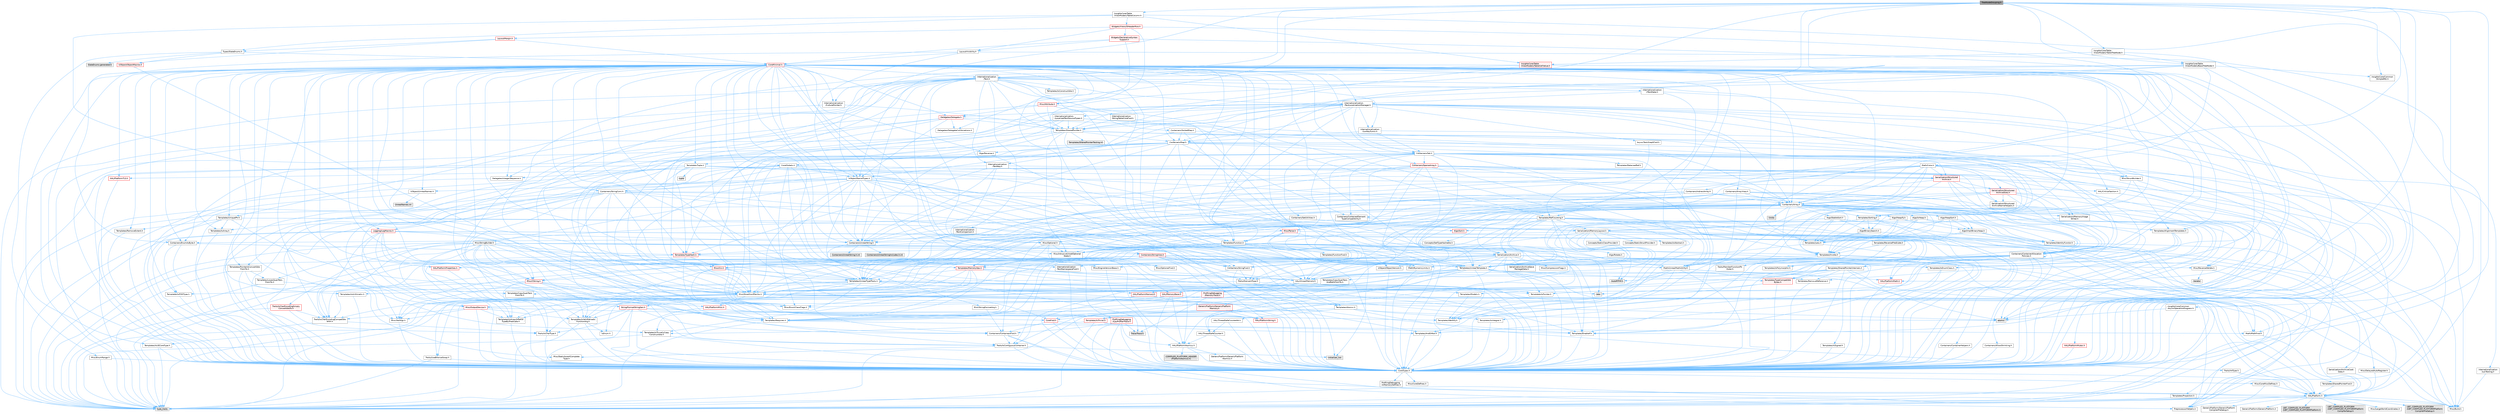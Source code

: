 digraph "TreeNodeGrouping.h"
{
 // INTERACTIVE_SVG=YES
 // LATEX_PDF_SIZE
  bgcolor="transparent";
  edge [fontname=Helvetica,fontsize=10,labelfontname=Helvetica,labelfontsize=10];
  node [fontname=Helvetica,fontsize=10,shape=box,height=0.2,width=0.4];
  Node1 [id="Node000001",label="TreeNodeGrouping.h",height=0.2,width=0.4,color="gray40", fillcolor="grey60", style="filled", fontcolor="black",tooltip=" "];
  Node1 -> Node2 [id="edge1_Node000001_Node000002",color="steelblue1",style="solid",tooltip=" "];
  Node2 [id="Node000002",label="CoreTypes.h",height=0.2,width=0.4,color="grey40", fillcolor="white", style="filled",URL="$dc/dec/CoreTypes_8h.html",tooltip=" "];
  Node2 -> Node3 [id="edge2_Node000002_Node000003",color="steelblue1",style="solid",tooltip=" "];
  Node3 [id="Node000003",label="HAL/Platform.h",height=0.2,width=0.4,color="grey40", fillcolor="white", style="filled",URL="$d9/dd0/Platform_8h.html",tooltip=" "];
  Node3 -> Node4 [id="edge3_Node000003_Node000004",color="steelblue1",style="solid",tooltip=" "];
  Node4 [id="Node000004",label="Misc/Build.h",height=0.2,width=0.4,color="grey40", fillcolor="white", style="filled",URL="$d3/dbb/Build_8h.html",tooltip=" "];
  Node3 -> Node5 [id="edge4_Node000003_Node000005",color="steelblue1",style="solid",tooltip=" "];
  Node5 [id="Node000005",label="Misc/LargeWorldCoordinates.h",height=0.2,width=0.4,color="grey40", fillcolor="white", style="filled",URL="$d2/dcb/LargeWorldCoordinates_8h.html",tooltip=" "];
  Node3 -> Node6 [id="edge5_Node000003_Node000006",color="steelblue1",style="solid",tooltip=" "];
  Node6 [id="Node000006",label="type_traits",height=0.2,width=0.4,color="grey60", fillcolor="#E0E0E0", style="filled",tooltip=" "];
  Node3 -> Node7 [id="edge6_Node000003_Node000007",color="steelblue1",style="solid",tooltip=" "];
  Node7 [id="Node000007",label="PreprocessorHelpers.h",height=0.2,width=0.4,color="grey40", fillcolor="white", style="filled",URL="$db/ddb/PreprocessorHelpers_8h.html",tooltip=" "];
  Node3 -> Node8 [id="edge7_Node000003_Node000008",color="steelblue1",style="solid",tooltip=" "];
  Node8 [id="Node000008",label="UBT_COMPILED_PLATFORM\l/UBT_COMPILED_PLATFORMPlatform\lCompilerPreSetup.h",height=0.2,width=0.4,color="grey60", fillcolor="#E0E0E0", style="filled",tooltip=" "];
  Node3 -> Node9 [id="edge8_Node000003_Node000009",color="steelblue1",style="solid",tooltip=" "];
  Node9 [id="Node000009",label="GenericPlatform/GenericPlatform\lCompilerPreSetup.h",height=0.2,width=0.4,color="grey40", fillcolor="white", style="filled",URL="$d9/dc8/GenericPlatformCompilerPreSetup_8h.html",tooltip=" "];
  Node3 -> Node10 [id="edge9_Node000003_Node000010",color="steelblue1",style="solid",tooltip=" "];
  Node10 [id="Node000010",label="GenericPlatform/GenericPlatform.h",height=0.2,width=0.4,color="grey40", fillcolor="white", style="filled",URL="$d6/d84/GenericPlatform_8h.html",tooltip=" "];
  Node3 -> Node11 [id="edge10_Node000003_Node000011",color="steelblue1",style="solid",tooltip=" "];
  Node11 [id="Node000011",label="UBT_COMPILED_PLATFORM\l/UBT_COMPILED_PLATFORMPlatform.h",height=0.2,width=0.4,color="grey60", fillcolor="#E0E0E0", style="filled",tooltip=" "];
  Node3 -> Node12 [id="edge11_Node000003_Node000012",color="steelblue1",style="solid",tooltip=" "];
  Node12 [id="Node000012",label="UBT_COMPILED_PLATFORM\l/UBT_COMPILED_PLATFORMPlatform\lCompilerSetup.h",height=0.2,width=0.4,color="grey60", fillcolor="#E0E0E0", style="filled",tooltip=" "];
  Node2 -> Node13 [id="edge12_Node000002_Node000013",color="steelblue1",style="solid",tooltip=" "];
  Node13 [id="Node000013",label="ProfilingDebugging\l/UMemoryDefines.h",height=0.2,width=0.4,color="grey40", fillcolor="white", style="filled",URL="$d2/da2/UMemoryDefines_8h.html",tooltip=" "];
  Node2 -> Node14 [id="edge13_Node000002_Node000014",color="steelblue1",style="solid",tooltip=" "];
  Node14 [id="Node000014",label="Misc/CoreMiscDefines.h",height=0.2,width=0.4,color="grey40", fillcolor="white", style="filled",URL="$da/d38/CoreMiscDefines_8h.html",tooltip=" "];
  Node14 -> Node3 [id="edge14_Node000014_Node000003",color="steelblue1",style="solid",tooltip=" "];
  Node14 -> Node7 [id="edge15_Node000014_Node000007",color="steelblue1",style="solid",tooltip=" "];
  Node2 -> Node15 [id="edge16_Node000002_Node000015",color="steelblue1",style="solid",tooltip=" "];
  Node15 [id="Node000015",label="Misc/CoreDefines.h",height=0.2,width=0.4,color="grey40", fillcolor="white", style="filled",URL="$d3/dd2/CoreDefines_8h.html",tooltip=" "];
  Node1 -> Node16 [id="edge17_Node000001_Node000016",color="steelblue1",style="solid",tooltip=" "];
  Node16 [id="Node000016",label="Containers/Array.h",height=0.2,width=0.4,color="grey40", fillcolor="white", style="filled",URL="$df/dd0/Array_8h.html",tooltip=" "];
  Node16 -> Node2 [id="edge18_Node000016_Node000002",color="steelblue1",style="solid",tooltip=" "];
  Node16 -> Node17 [id="edge19_Node000016_Node000017",color="steelblue1",style="solid",tooltip=" "];
  Node17 [id="Node000017",label="Misc/AssertionMacros.h",height=0.2,width=0.4,color="grey40", fillcolor="white", style="filled",URL="$d0/dfa/AssertionMacros_8h.html",tooltip=" "];
  Node17 -> Node2 [id="edge20_Node000017_Node000002",color="steelblue1",style="solid",tooltip=" "];
  Node17 -> Node3 [id="edge21_Node000017_Node000003",color="steelblue1",style="solid",tooltip=" "];
  Node17 -> Node18 [id="edge22_Node000017_Node000018",color="steelblue1",style="solid",tooltip=" "];
  Node18 [id="Node000018",label="HAL/PlatformMisc.h",height=0.2,width=0.4,color="red", fillcolor="#FFF0F0", style="filled",URL="$d0/df5/PlatformMisc_8h.html",tooltip=" "];
  Node18 -> Node2 [id="edge23_Node000018_Node000002",color="steelblue1",style="solid",tooltip=" "];
  Node18 -> Node46 [id="edge24_Node000018_Node000046",color="steelblue1",style="solid",tooltip=" "];
  Node46 [id="Node000046",label="ProfilingDebugging\l/CpuProfilerTrace.h",height=0.2,width=0.4,color="red", fillcolor="#FFF0F0", style="filled",URL="$da/dcb/CpuProfilerTrace_8h.html",tooltip=" "];
  Node46 -> Node2 [id="edge25_Node000046_Node000002",color="steelblue1",style="solid",tooltip=" "];
  Node46 -> Node26 [id="edge26_Node000046_Node000026",color="steelblue1",style="solid",tooltip=" "];
  Node26 [id="Node000026",label="Containers/ContainersFwd.h",height=0.2,width=0.4,color="grey40", fillcolor="white", style="filled",URL="$d4/d0a/ContainersFwd_8h.html",tooltip=" "];
  Node26 -> Node3 [id="edge27_Node000026_Node000003",color="steelblue1",style="solid",tooltip=" "];
  Node26 -> Node2 [id="edge28_Node000026_Node000002",color="steelblue1",style="solid",tooltip=" "];
  Node26 -> Node23 [id="edge29_Node000026_Node000023",color="steelblue1",style="solid",tooltip=" "];
  Node23 [id="Node000023",label="Traits/IsContiguousContainer.h",height=0.2,width=0.4,color="grey40", fillcolor="white", style="filled",URL="$d5/d3c/IsContiguousContainer_8h.html",tooltip=" "];
  Node23 -> Node2 [id="edge30_Node000023_Node000002",color="steelblue1",style="solid",tooltip=" "];
  Node23 -> Node24 [id="edge31_Node000023_Node000024",color="steelblue1",style="solid",tooltip=" "];
  Node24 [id="Node000024",label="Misc/StaticAssertComplete\lType.h",height=0.2,width=0.4,color="grey40", fillcolor="white", style="filled",URL="$d5/d4e/StaticAssertCompleteType_8h.html",tooltip=" "];
  Node23 -> Node22 [id="edge32_Node000023_Node000022",color="steelblue1",style="solid",tooltip=" "];
  Node22 [id="Node000022",label="initializer_list",height=0.2,width=0.4,color="grey60", fillcolor="#E0E0E0", style="filled",tooltip=" "];
  Node46 -> Node47 [id="edge33_Node000046_Node000047",color="steelblue1",style="solid",tooltip=" "];
  Node47 [id="Node000047",label="HAL/PlatformAtomics.h",height=0.2,width=0.4,color="grey40", fillcolor="white", style="filled",URL="$d3/d36/PlatformAtomics_8h.html",tooltip=" "];
  Node47 -> Node2 [id="edge34_Node000047_Node000002",color="steelblue1",style="solid",tooltip=" "];
  Node47 -> Node48 [id="edge35_Node000047_Node000048",color="steelblue1",style="solid",tooltip=" "];
  Node48 [id="Node000048",label="GenericPlatform/GenericPlatform\lAtomics.h",height=0.2,width=0.4,color="grey40", fillcolor="white", style="filled",URL="$da/d72/GenericPlatformAtomics_8h.html",tooltip=" "];
  Node48 -> Node2 [id="edge36_Node000048_Node000002",color="steelblue1",style="solid",tooltip=" "];
  Node47 -> Node49 [id="edge37_Node000047_Node000049",color="steelblue1",style="solid",tooltip=" "];
  Node49 [id="Node000049",label="COMPILED_PLATFORM_HEADER\l(PlatformAtomics.h)",height=0.2,width=0.4,color="grey60", fillcolor="#E0E0E0", style="filled",tooltip=" "];
  Node46 -> Node7 [id="edge38_Node000046_Node000007",color="steelblue1",style="solid",tooltip=" "];
  Node46 -> Node4 [id="edge39_Node000046_Node000004",color="steelblue1",style="solid",tooltip=" "];
  Node46 -> Node53 [id="edge40_Node000046_Node000053",color="steelblue1",style="solid",tooltip=" "];
  Node53 [id="Node000053",label="Trace/Trace.h",height=0.2,width=0.4,color="grey60", fillcolor="#E0E0E0", style="filled",tooltip=" "];
  Node17 -> Node7 [id="edge41_Node000017_Node000007",color="steelblue1",style="solid",tooltip=" "];
  Node17 -> Node54 [id="edge42_Node000017_Node000054",color="steelblue1",style="solid",tooltip=" "];
  Node54 [id="Node000054",label="Templates/EnableIf.h",height=0.2,width=0.4,color="grey40", fillcolor="white", style="filled",URL="$d7/d60/EnableIf_8h.html",tooltip=" "];
  Node54 -> Node2 [id="edge43_Node000054_Node000002",color="steelblue1",style="solid",tooltip=" "];
  Node17 -> Node55 [id="edge44_Node000017_Node000055",color="steelblue1",style="solid",tooltip=" "];
  Node55 [id="Node000055",label="Templates/IsArrayOrRefOf\lTypeByPredicate.h",height=0.2,width=0.4,color="grey40", fillcolor="white", style="filled",URL="$d6/da1/IsArrayOrRefOfTypeByPredicate_8h.html",tooltip=" "];
  Node55 -> Node2 [id="edge45_Node000055_Node000002",color="steelblue1",style="solid",tooltip=" "];
  Node17 -> Node56 [id="edge46_Node000017_Node000056",color="steelblue1",style="solid",tooltip=" "];
  Node56 [id="Node000056",label="Templates/IsValidVariadic\lFunctionArg.h",height=0.2,width=0.4,color="grey40", fillcolor="white", style="filled",URL="$d0/dc8/IsValidVariadicFunctionArg_8h.html",tooltip=" "];
  Node56 -> Node2 [id="edge47_Node000056_Node000002",color="steelblue1",style="solid",tooltip=" "];
  Node56 -> Node57 [id="edge48_Node000056_Node000057",color="steelblue1",style="solid",tooltip=" "];
  Node57 [id="Node000057",label="IsEnum.h",height=0.2,width=0.4,color="grey40", fillcolor="white", style="filled",URL="$d4/de5/IsEnum_8h.html",tooltip=" "];
  Node56 -> Node6 [id="edge49_Node000056_Node000006",color="steelblue1",style="solid",tooltip=" "];
  Node17 -> Node58 [id="edge50_Node000017_Node000058",color="steelblue1",style="solid",tooltip=" "];
  Node58 [id="Node000058",label="Traits/IsCharEncodingCompatible\lWith.h",height=0.2,width=0.4,color="grey40", fillcolor="white", style="filled",URL="$df/dd1/IsCharEncodingCompatibleWith_8h.html",tooltip=" "];
  Node58 -> Node6 [id="edge51_Node000058_Node000006",color="steelblue1",style="solid",tooltip=" "];
  Node58 -> Node59 [id="edge52_Node000058_Node000059",color="steelblue1",style="solid",tooltip=" "];
  Node59 [id="Node000059",label="Traits/IsCharType.h",height=0.2,width=0.4,color="grey40", fillcolor="white", style="filled",URL="$db/d51/IsCharType_8h.html",tooltip=" "];
  Node59 -> Node2 [id="edge53_Node000059_Node000002",color="steelblue1",style="solid",tooltip=" "];
  Node17 -> Node60 [id="edge54_Node000017_Node000060",color="steelblue1",style="solid",tooltip=" "];
  Node60 [id="Node000060",label="Misc/VarArgs.h",height=0.2,width=0.4,color="grey40", fillcolor="white", style="filled",URL="$d5/d6f/VarArgs_8h.html",tooltip=" "];
  Node60 -> Node2 [id="edge55_Node000060_Node000002",color="steelblue1",style="solid",tooltip=" "];
  Node17 -> Node61 [id="edge56_Node000017_Node000061",color="steelblue1",style="solid",tooltip=" "];
  Node61 [id="Node000061",label="String/FormatStringSan.h",height=0.2,width=0.4,color="red", fillcolor="#FFF0F0", style="filled",URL="$d3/d8b/FormatStringSan_8h.html",tooltip=" "];
  Node61 -> Node6 [id="edge57_Node000061_Node000006",color="steelblue1",style="solid",tooltip=" "];
  Node61 -> Node2 [id="edge58_Node000061_Node000002",color="steelblue1",style="solid",tooltip=" "];
  Node61 -> Node62 [id="edge59_Node000061_Node000062",color="steelblue1",style="solid",tooltip=" "];
  Node62 [id="Node000062",label="Templates/Requires.h",height=0.2,width=0.4,color="grey40", fillcolor="white", style="filled",URL="$dc/d96/Requires_8h.html",tooltip=" "];
  Node62 -> Node54 [id="edge60_Node000062_Node000054",color="steelblue1",style="solid",tooltip=" "];
  Node62 -> Node6 [id="edge61_Node000062_Node000006",color="steelblue1",style="solid",tooltip=" "];
  Node61 -> Node63 [id="edge62_Node000061_Node000063",color="steelblue1",style="solid",tooltip=" "];
  Node63 [id="Node000063",label="Templates/Identity.h",height=0.2,width=0.4,color="grey40", fillcolor="white", style="filled",URL="$d0/dd5/Identity_8h.html",tooltip=" "];
  Node61 -> Node56 [id="edge63_Node000061_Node000056",color="steelblue1",style="solid",tooltip=" "];
  Node61 -> Node59 [id="edge64_Node000061_Node000059",color="steelblue1",style="solid",tooltip=" "];
  Node61 -> Node26 [id="edge65_Node000061_Node000026",color="steelblue1",style="solid",tooltip=" "];
  Node17 -> Node67 [id="edge66_Node000017_Node000067",color="steelblue1",style="solid",tooltip=" "];
  Node67 [id="Node000067",label="atomic",height=0.2,width=0.4,color="grey60", fillcolor="#E0E0E0", style="filled",tooltip=" "];
  Node16 -> Node68 [id="edge67_Node000016_Node000068",color="steelblue1",style="solid",tooltip=" "];
  Node68 [id="Node000068",label="Misc/IntrusiveUnsetOptional\lState.h",height=0.2,width=0.4,color="grey40", fillcolor="white", style="filled",URL="$d2/d0a/IntrusiveUnsetOptionalState_8h.html",tooltip=" "];
  Node68 -> Node69 [id="edge68_Node000068_Node000069",color="steelblue1",style="solid",tooltip=" "];
  Node69 [id="Node000069",label="Misc/OptionalFwd.h",height=0.2,width=0.4,color="grey40", fillcolor="white", style="filled",URL="$dc/d50/OptionalFwd_8h.html",tooltip=" "];
  Node16 -> Node70 [id="edge69_Node000016_Node000070",color="steelblue1",style="solid",tooltip=" "];
  Node70 [id="Node000070",label="Misc/ReverseIterate.h",height=0.2,width=0.4,color="grey40", fillcolor="white", style="filled",URL="$db/de3/ReverseIterate_8h.html",tooltip=" "];
  Node70 -> Node3 [id="edge70_Node000070_Node000003",color="steelblue1",style="solid",tooltip=" "];
  Node70 -> Node71 [id="edge71_Node000070_Node000071",color="steelblue1",style="solid",tooltip=" "];
  Node71 [id="Node000071",label="iterator",height=0.2,width=0.4,color="grey60", fillcolor="#E0E0E0", style="filled",tooltip=" "];
  Node16 -> Node72 [id="edge72_Node000016_Node000072",color="steelblue1",style="solid",tooltip=" "];
  Node72 [id="Node000072",label="HAL/UnrealMemory.h",height=0.2,width=0.4,color="grey40", fillcolor="white", style="filled",URL="$d9/d96/UnrealMemory_8h.html",tooltip=" "];
  Node72 -> Node2 [id="edge73_Node000072_Node000002",color="steelblue1",style="solid",tooltip=" "];
  Node72 -> Node73 [id="edge74_Node000072_Node000073",color="steelblue1",style="solid",tooltip=" "];
  Node73 [id="Node000073",label="GenericPlatform/GenericPlatform\lMemory.h",height=0.2,width=0.4,color="red", fillcolor="#FFF0F0", style="filled",URL="$dd/d22/GenericPlatformMemory_8h.html",tooltip=" "];
  Node73 -> Node25 [id="edge75_Node000073_Node000025",color="steelblue1",style="solid",tooltip=" "];
  Node25 [id="Node000025",label="CoreFwd.h",height=0.2,width=0.4,color="red", fillcolor="#FFF0F0", style="filled",URL="$d1/d1e/CoreFwd_8h.html",tooltip=" "];
  Node25 -> Node2 [id="edge76_Node000025_Node000002",color="steelblue1",style="solid",tooltip=" "];
  Node25 -> Node26 [id="edge77_Node000025_Node000026",color="steelblue1",style="solid",tooltip=" "];
  Node25 -> Node27 [id="edge78_Node000025_Node000027",color="steelblue1",style="solid",tooltip=" "];
  Node27 [id="Node000027",label="Math/MathFwd.h",height=0.2,width=0.4,color="grey40", fillcolor="white", style="filled",URL="$d2/d10/MathFwd_8h.html",tooltip=" "];
  Node27 -> Node3 [id="edge79_Node000027_Node000003",color="steelblue1",style="solid",tooltip=" "];
  Node73 -> Node2 [id="edge80_Node000073_Node000002",color="steelblue1",style="solid",tooltip=" "];
  Node73 -> Node74 [id="edge81_Node000073_Node000074",color="steelblue1",style="solid",tooltip=" "];
  Node74 [id="Node000074",label="HAL/PlatformString.h",height=0.2,width=0.4,color="red", fillcolor="#FFF0F0", style="filled",URL="$db/db5/PlatformString_8h.html",tooltip=" "];
  Node74 -> Node2 [id="edge82_Node000074_Node000002",color="steelblue1",style="solid",tooltip=" "];
  Node72 -> Node76 [id="edge83_Node000072_Node000076",color="steelblue1",style="solid",tooltip=" "];
  Node76 [id="Node000076",label="HAL/MemoryBase.h",height=0.2,width=0.4,color="red", fillcolor="#FFF0F0", style="filled",URL="$d6/d9f/MemoryBase_8h.html",tooltip=" "];
  Node76 -> Node2 [id="edge84_Node000076_Node000002",color="steelblue1",style="solid",tooltip=" "];
  Node76 -> Node47 [id="edge85_Node000076_Node000047",color="steelblue1",style="solid",tooltip=" "];
  Node76 -> Node78 [id="edge86_Node000076_Node000078",color="steelblue1",style="solid",tooltip=" "];
  Node78 [id="Node000078",label="Misc/OutputDevice.h",height=0.2,width=0.4,color="red", fillcolor="#FFF0F0", style="filled",URL="$d7/d32/OutputDevice_8h.html",tooltip=" "];
  Node78 -> Node25 [id="edge87_Node000078_Node000025",color="steelblue1",style="solid",tooltip=" "];
  Node78 -> Node2 [id="edge88_Node000078_Node000002",color="steelblue1",style="solid",tooltip=" "];
  Node78 -> Node60 [id="edge89_Node000078_Node000060",color="steelblue1",style="solid",tooltip=" "];
  Node78 -> Node55 [id="edge90_Node000078_Node000055",color="steelblue1",style="solid",tooltip=" "];
  Node78 -> Node56 [id="edge91_Node000078_Node000056",color="steelblue1",style="solid",tooltip=" "];
  Node78 -> Node58 [id="edge92_Node000078_Node000058",color="steelblue1",style="solid",tooltip=" "];
  Node76 -> Node80 [id="edge93_Node000076_Node000080",color="steelblue1",style="solid",tooltip=" "];
  Node80 [id="Node000080",label="Templates/Atomic.h",height=0.2,width=0.4,color="grey40", fillcolor="white", style="filled",URL="$d3/d91/Atomic_8h.html",tooltip=" "];
  Node80 -> Node81 [id="edge94_Node000080_Node000081",color="steelblue1",style="solid",tooltip=" "];
  Node81 [id="Node000081",label="HAL/ThreadSafeCounter.h",height=0.2,width=0.4,color="grey40", fillcolor="white", style="filled",URL="$dc/dc9/ThreadSafeCounter_8h.html",tooltip=" "];
  Node81 -> Node2 [id="edge95_Node000081_Node000002",color="steelblue1",style="solid",tooltip=" "];
  Node81 -> Node47 [id="edge96_Node000081_Node000047",color="steelblue1",style="solid",tooltip=" "];
  Node80 -> Node82 [id="edge97_Node000080_Node000082",color="steelblue1",style="solid",tooltip=" "];
  Node82 [id="Node000082",label="HAL/ThreadSafeCounter64.h",height=0.2,width=0.4,color="grey40", fillcolor="white", style="filled",URL="$d0/d12/ThreadSafeCounter64_8h.html",tooltip=" "];
  Node82 -> Node2 [id="edge98_Node000082_Node000002",color="steelblue1",style="solid",tooltip=" "];
  Node82 -> Node81 [id="edge99_Node000082_Node000081",color="steelblue1",style="solid",tooltip=" "];
  Node80 -> Node83 [id="edge100_Node000080_Node000083",color="steelblue1",style="solid",tooltip=" "];
  Node83 [id="Node000083",label="Templates/IsIntegral.h",height=0.2,width=0.4,color="grey40", fillcolor="white", style="filled",URL="$da/d64/IsIntegral_8h.html",tooltip=" "];
  Node83 -> Node2 [id="edge101_Node000083_Node000002",color="steelblue1",style="solid",tooltip=" "];
  Node80 -> Node84 [id="edge102_Node000080_Node000084",color="steelblue1",style="solid",tooltip=" "];
  Node84 [id="Node000084",label="Templates/IsTrivial.h",height=0.2,width=0.4,color="red", fillcolor="#FFF0F0", style="filled",URL="$da/d4c/IsTrivial_8h.html",tooltip=" "];
  Node84 -> Node85 [id="edge103_Node000084_Node000085",color="steelblue1",style="solid",tooltip=" "];
  Node85 [id="Node000085",label="Templates/AndOrNot.h",height=0.2,width=0.4,color="grey40", fillcolor="white", style="filled",URL="$db/d0a/AndOrNot_8h.html",tooltip=" "];
  Node85 -> Node2 [id="edge104_Node000085_Node000002",color="steelblue1",style="solid",tooltip=" "];
  Node84 -> Node86 [id="edge105_Node000084_Node000086",color="steelblue1",style="solid",tooltip=" "];
  Node86 [id="Node000086",label="Templates/IsTriviallyCopy\lConstructible.h",height=0.2,width=0.4,color="grey40", fillcolor="white", style="filled",URL="$d3/d78/IsTriviallyCopyConstructible_8h.html",tooltip=" "];
  Node86 -> Node2 [id="edge106_Node000086_Node000002",color="steelblue1",style="solid",tooltip=" "];
  Node86 -> Node6 [id="edge107_Node000086_Node000006",color="steelblue1",style="solid",tooltip=" "];
  Node84 -> Node6 [id="edge108_Node000084_Node000006",color="steelblue1",style="solid",tooltip=" "];
  Node80 -> Node88 [id="edge109_Node000080_Node000088",color="steelblue1",style="solid",tooltip=" "];
  Node88 [id="Node000088",label="Traits/IntType.h",height=0.2,width=0.4,color="grey40", fillcolor="white", style="filled",URL="$d7/deb/IntType_8h.html",tooltip=" "];
  Node88 -> Node3 [id="edge110_Node000088_Node000003",color="steelblue1",style="solid",tooltip=" "];
  Node80 -> Node67 [id="edge111_Node000080_Node000067",color="steelblue1",style="solid",tooltip=" "];
  Node72 -> Node89 [id="edge112_Node000072_Node000089",color="steelblue1",style="solid",tooltip=" "];
  Node89 [id="Node000089",label="HAL/PlatformMemory.h",height=0.2,width=0.4,color="red", fillcolor="#FFF0F0", style="filled",URL="$de/d68/PlatformMemory_8h.html",tooltip=" "];
  Node89 -> Node2 [id="edge113_Node000089_Node000002",color="steelblue1",style="solid",tooltip=" "];
  Node89 -> Node73 [id="edge114_Node000089_Node000073",color="steelblue1",style="solid",tooltip=" "];
  Node72 -> Node91 [id="edge115_Node000072_Node000091",color="steelblue1",style="solid",tooltip=" "];
  Node91 [id="Node000091",label="ProfilingDebugging\l/MemoryTrace.h",height=0.2,width=0.4,color="red", fillcolor="#FFF0F0", style="filled",URL="$da/dd7/MemoryTrace_8h.html",tooltip=" "];
  Node91 -> Node3 [id="edge116_Node000091_Node000003",color="steelblue1",style="solid",tooltip=" "];
  Node91 -> Node42 [id="edge117_Node000091_Node000042",color="steelblue1",style="solid",tooltip=" "];
  Node42 [id="Node000042",label="Misc/EnumClassFlags.h",height=0.2,width=0.4,color="grey40", fillcolor="white", style="filled",URL="$d8/de7/EnumClassFlags_8h.html",tooltip=" "];
  Node91 -> Node53 [id="edge118_Node000091_Node000053",color="steelblue1",style="solid",tooltip=" "];
  Node72 -> Node92 [id="edge119_Node000072_Node000092",color="steelblue1",style="solid",tooltip=" "];
  Node92 [id="Node000092",label="Templates/IsPointer.h",height=0.2,width=0.4,color="grey40", fillcolor="white", style="filled",URL="$d7/d05/IsPointer_8h.html",tooltip=" "];
  Node92 -> Node2 [id="edge120_Node000092_Node000002",color="steelblue1",style="solid",tooltip=" "];
  Node16 -> Node93 [id="edge121_Node000016_Node000093",color="steelblue1",style="solid",tooltip=" "];
  Node93 [id="Node000093",label="Templates/UnrealTypeTraits.h",height=0.2,width=0.4,color="grey40", fillcolor="white", style="filled",URL="$d2/d2d/UnrealTypeTraits_8h.html",tooltip=" "];
  Node93 -> Node2 [id="edge122_Node000093_Node000002",color="steelblue1",style="solid",tooltip=" "];
  Node93 -> Node92 [id="edge123_Node000093_Node000092",color="steelblue1",style="solid",tooltip=" "];
  Node93 -> Node17 [id="edge124_Node000093_Node000017",color="steelblue1",style="solid",tooltip=" "];
  Node93 -> Node85 [id="edge125_Node000093_Node000085",color="steelblue1",style="solid",tooltip=" "];
  Node93 -> Node54 [id="edge126_Node000093_Node000054",color="steelblue1",style="solid",tooltip=" "];
  Node93 -> Node94 [id="edge127_Node000093_Node000094",color="steelblue1",style="solid",tooltip=" "];
  Node94 [id="Node000094",label="Templates/IsArithmetic.h",height=0.2,width=0.4,color="grey40", fillcolor="white", style="filled",URL="$d2/d5d/IsArithmetic_8h.html",tooltip=" "];
  Node94 -> Node2 [id="edge128_Node000094_Node000002",color="steelblue1",style="solid",tooltip=" "];
  Node93 -> Node57 [id="edge129_Node000093_Node000057",color="steelblue1",style="solid",tooltip=" "];
  Node93 -> Node95 [id="edge130_Node000093_Node000095",color="steelblue1",style="solid",tooltip=" "];
  Node95 [id="Node000095",label="Templates/Models.h",height=0.2,width=0.4,color="grey40", fillcolor="white", style="filled",URL="$d3/d0c/Models_8h.html",tooltip=" "];
  Node95 -> Node63 [id="edge131_Node000095_Node000063",color="steelblue1",style="solid",tooltip=" "];
  Node93 -> Node96 [id="edge132_Node000093_Node000096",color="steelblue1",style="solid",tooltip=" "];
  Node96 [id="Node000096",label="Templates/IsPODType.h",height=0.2,width=0.4,color="grey40", fillcolor="white", style="filled",URL="$d7/db1/IsPODType_8h.html",tooltip=" "];
  Node96 -> Node2 [id="edge133_Node000096_Node000002",color="steelblue1",style="solid",tooltip=" "];
  Node93 -> Node97 [id="edge134_Node000093_Node000097",color="steelblue1",style="solid",tooltip=" "];
  Node97 [id="Node000097",label="Templates/IsUECoreType.h",height=0.2,width=0.4,color="grey40", fillcolor="white", style="filled",URL="$d1/db8/IsUECoreType_8h.html",tooltip=" "];
  Node97 -> Node2 [id="edge135_Node000097_Node000002",color="steelblue1",style="solid",tooltip=" "];
  Node97 -> Node6 [id="edge136_Node000097_Node000006",color="steelblue1",style="solid",tooltip=" "];
  Node93 -> Node86 [id="edge137_Node000093_Node000086",color="steelblue1",style="solid",tooltip=" "];
  Node16 -> Node98 [id="edge138_Node000016_Node000098",color="steelblue1",style="solid",tooltip=" "];
  Node98 [id="Node000098",label="Templates/UnrealTemplate.h",height=0.2,width=0.4,color="grey40", fillcolor="white", style="filled",URL="$d4/d24/UnrealTemplate_8h.html",tooltip=" "];
  Node98 -> Node2 [id="edge139_Node000098_Node000002",color="steelblue1",style="solid",tooltip=" "];
  Node98 -> Node92 [id="edge140_Node000098_Node000092",color="steelblue1",style="solid",tooltip=" "];
  Node98 -> Node72 [id="edge141_Node000098_Node000072",color="steelblue1",style="solid",tooltip=" "];
  Node98 -> Node99 [id="edge142_Node000098_Node000099",color="steelblue1",style="solid",tooltip=" "];
  Node99 [id="Node000099",label="Templates/CopyQualifiers\lAndRefsFromTo.h",height=0.2,width=0.4,color="grey40", fillcolor="white", style="filled",URL="$d3/db3/CopyQualifiersAndRefsFromTo_8h.html",tooltip=" "];
  Node99 -> Node100 [id="edge143_Node000099_Node000100",color="steelblue1",style="solid",tooltip=" "];
  Node100 [id="Node000100",label="Templates/CopyQualifiers\lFromTo.h",height=0.2,width=0.4,color="grey40", fillcolor="white", style="filled",URL="$d5/db4/CopyQualifiersFromTo_8h.html",tooltip=" "];
  Node98 -> Node93 [id="edge144_Node000098_Node000093",color="steelblue1",style="solid",tooltip=" "];
  Node98 -> Node101 [id="edge145_Node000098_Node000101",color="steelblue1",style="solid",tooltip=" "];
  Node101 [id="Node000101",label="Templates/RemoveReference.h",height=0.2,width=0.4,color="grey40", fillcolor="white", style="filled",URL="$da/dbe/RemoveReference_8h.html",tooltip=" "];
  Node101 -> Node2 [id="edge146_Node000101_Node000002",color="steelblue1",style="solid",tooltip=" "];
  Node98 -> Node62 [id="edge147_Node000098_Node000062",color="steelblue1",style="solid",tooltip=" "];
  Node98 -> Node102 [id="edge148_Node000098_Node000102",color="steelblue1",style="solid",tooltip=" "];
  Node102 [id="Node000102",label="Templates/TypeCompatible\lBytes.h",height=0.2,width=0.4,color="red", fillcolor="#FFF0F0", style="filled",URL="$df/d0a/TypeCompatibleBytes_8h.html",tooltip=" "];
  Node102 -> Node2 [id="edge149_Node000102_Node000002",color="steelblue1",style="solid",tooltip=" "];
  Node102 -> Node31 [id="edge150_Node000102_Node000031",color="steelblue1",style="solid",tooltip=" "];
  Node31 [id="Node000031",label="new",height=0.2,width=0.4,color="grey60", fillcolor="#E0E0E0", style="filled",tooltip=" "];
  Node102 -> Node6 [id="edge151_Node000102_Node000006",color="steelblue1",style="solid",tooltip=" "];
  Node98 -> Node63 [id="edge152_Node000098_Node000063",color="steelblue1",style="solid",tooltip=" "];
  Node98 -> Node23 [id="edge153_Node000098_Node000023",color="steelblue1",style="solid",tooltip=" "];
  Node98 -> Node103 [id="edge154_Node000098_Node000103",color="steelblue1",style="solid",tooltip=" "];
  Node103 [id="Node000103",label="Traits/UseBitwiseSwap.h",height=0.2,width=0.4,color="grey40", fillcolor="white", style="filled",URL="$db/df3/UseBitwiseSwap_8h.html",tooltip=" "];
  Node103 -> Node2 [id="edge155_Node000103_Node000002",color="steelblue1",style="solid",tooltip=" "];
  Node103 -> Node6 [id="edge156_Node000103_Node000006",color="steelblue1",style="solid",tooltip=" "];
  Node98 -> Node6 [id="edge157_Node000098_Node000006",color="steelblue1",style="solid",tooltip=" "];
  Node16 -> Node104 [id="edge158_Node000016_Node000104",color="steelblue1",style="solid",tooltip=" "];
  Node104 [id="Node000104",label="Containers/AllowShrinking.h",height=0.2,width=0.4,color="grey40", fillcolor="white", style="filled",URL="$d7/d1a/AllowShrinking_8h.html",tooltip=" "];
  Node104 -> Node2 [id="edge159_Node000104_Node000002",color="steelblue1",style="solid",tooltip=" "];
  Node16 -> Node105 [id="edge160_Node000016_Node000105",color="steelblue1",style="solid",tooltip=" "];
  Node105 [id="Node000105",label="Containers/ContainerAllocation\lPolicies.h",height=0.2,width=0.4,color="grey40", fillcolor="white", style="filled",URL="$d7/dff/ContainerAllocationPolicies_8h.html",tooltip=" "];
  Node105 -> Node2 [id="edge161_Node000105_Node000002",color="steelblue1",style="solid",tooltip=" "];
  Node105 -> Node106 [id="edge162_Node000105_Node000106",color="steelblue1",style="solid",tooltip=" "];
  Node106 [id="Node000106",label="Containers/ContainerHelpers.h",height=0.2,width=0.4,color="grey40", fillcolor="white", style="filled",URL="$d7/d33/ContainerHelpers_8h.html",tooltip=" "];
  Node106 -> Node2 [id="edge163_Node000106_Node000002",color="steelblue1",style="solid",tooltip=" "];
  Node105 -> Node105 [id="edge164_Node000105_Node000105",color="steelblue1",style="solid",tooltip=" "];
  Node105 -> Node107 [id="edge165_Node000105_Node000107",color="steelblue1",style="solid",tooltip=" "];
  Node107 [id="Node000107",label="HAL/PlatformMath.h",height=0.2,width=0.4,color="red", fillcolor="#FFF0F0", style="filled",URL="$dc/d53/PlatformMath_8h.html",tooltip=" "];
  Node107 -> Node2 [id="edge166_Node000107_Node000002",color="steelblue1",style="solid",tooltip=" "];
  Node105 -> Node72 [id="edge167_Node000105_Node000072",color="steelblue1",style="solid",tooltip=" "];
  Node105 -> Node40 [id="edge168_Node000105_Node000040",color="steelblue1",style="solid",tooltip=" "];
  Node40 [id="Node000040",label="Math/NumericLimits.h",height=0.2,width=0.4,color="grey40", fillcolor="white", style="filled",URL="$df/d1b/NumericLimits_8h.html",tooltip=" "];
  Node40 -> Node2 [id="edge169_Node000040_Node000002",color="steelblue1",style="solid",tooltip=" "];
  Node105 -> Node17 [id="edge170_Node000105_Node000017",color="steelblue1",style="solid",tooltip=" "];
  Node105 -> Node115 [id="edge171_Node000105_Node000115",color="steelblue1",style="solid",tooltip=" "];
  Node115 [id="Node000115",label="Templates/IsPolymorphic.h",height=0.2,width=0.4,color="grey40", fillcolor="white", style="filled",URL="$dc/d20/IsPolymorphic_8h.html",tooltip=" "];
  Node105 -> Node116 [id="edge172_Node000105_Node000116",color="steelblue1",style="solid",tooltip=" "];
  Node116 [id="Node000116",label="Templates/MemoryOps.h",height=0.2,width=0.4,color="red", fillcolor="#FFF0F0", style="filled",URL="$db/dea/MemoryOps_8h.html",tooltip=" "];
  Node116 -> Node2 [id="edge173_Node000116_Node000002",color="steelblue1",style="solid",tooltip=" "];
  Node116 -> Node72 [id="edge174_Node000116_Node000072",color="steelblue1",style="solid",tooltip=" "];
  Node116 -> Node86 [id="edge175_Node000116_Node000086",color="steelblue1",style="solid",tooltip=" "];
  Node116 -> Node62 [id="edge176_Node000116_Node000062",color="steelblue1",style="solid",tooltip=" "];
  Node116 -> Node93 [id="edge177_Node000116_Node000093",color="steelblue1",style="solid",tooltip=" "];
  Node116 -> Node103 [id="edge178_Node000116_Node000103",color="steelblue1",style="solid",tooltip=" "];
  Node116 -> Node31 [id="edge179_Node000116_Node000031",color="steelblue1",style="solid",tooltip=" "];
  Node116 -> Node6 [id="edge180_Node000116_Node000006",color="steelblue1",style="solid",tooltip=" "];
  Node105 -> Node102 [id="edge181_Node000105_Node000102",color="steelblue1",style="solid",tooltip=" "];
  Node105 -> Node6 [id="edge182_Node000105_Node000006",color="steelblue1",style="solid",tooltip=" "];
  Node16 -> Node117 [id="edge183_Node000016_Node000117",color="steelblue1",style="solid",tooltip=" "];
  Node117 [id="Node000117",label="Containers/ContainerElement\lTypeCompatibility.h",height=0.2,width=0.4,color="grey40", fillcolor="white", style="filled",URL="$df/ddf/ContainerElementTypeCompatibility_8h.html",tooltip=" "];
  Node117 -> Node2 [id="edge184_Node000117_Node000002",color="steelblue1",style="solid",tooltip=" "];
  Node117 -> Node93 [id="edge185_Node000117_Node000093",color="steelblue1",style="solid",tooltip=" "];
  Node16 -> Node118 [id="edge186_Node000016_Node000118",color="steelblue1",style="solid",tooltip=" "];
  Node118 [id="Node000118",label="Serialization/Archive.h",height=0.2,width=0.4,color="grey40", fillcolor="white", style="filled",URL="$d7/d3b/Archive_8h.html",tooltip=" "];
  Node118 -> Node25 [id="edge187_Node000118_Node000025",color="steelblue1",style="solid",tooltip=" "];
  Node118 -> Node2 [id="edge188_Node000118_Node000002",color="steelblue1",style="solid",tooltip=" "];
  Node118 -> Node119 [id="edge189_Node000118_Node000119",color="steelblue1",style="solid",tooltip=" "];
  Node119 [id="Node000119",label="HAL/PlatformProperties.h",height=0.2,width=0.4,color="red", fillcolor="#FFF0F0", style="filled",URL="$d9/db0/PlatformProperties_8h.html",tooltip=" "];
  Node119 -> Node2 [id="edge190_Node000119_Node000002",color="steelblue1",style="solid",tooltip=" "];
  Node118 -> Node122 [id="edge191_Node000118_Node000122",color="steelblue1",style="solid",tooltip=" "];
  Node122 [id="Node000122",label="Internationalization\l/TextNamespaceFwd.h",height=0.2,width=0.4,color="grey40", fillcolor="white", style="filled",URL="$d8/d97/TextNamespaceFwd_8h.html",tooltip=" "];
  Node122 -> Node2 [id="edge192_Node000122_Node000002",color="steelblue1",style="solid",tooltip=" "];
  Node118 -> Node27 [id="edge193_Node000118_Node000027",color="steelblue1",style="solid",tooltip=" "];
  Node118 -> Node17 [id="edge194_Node000118_Node000017",color="steelblue1",style="solid",tooltip=" "];
  Node118 -> Node4 [id="edge195_Node000118_Node000004",color="steelblue1",style="solid",tooltip=" "];
  Node118 -> Node41 [id="edge196_Node000118_Node000041",color="steelblue1",style="solid",tooltip=" "];
  Node41 [id="Node000041",label="Misc/CompressionFlags.h",height=0.2,width=0.4,color="grey40", fillcolor="white", style="filled",URL="$d9/d76/CompressionFlags_8h.html",tooltip=" "];
  Node118 -> Node123 [id="edge197_Node000118_Node000123",color="steelblue1",style="solid",tooltip=" "];
  Node123 [id="Node000123",label="Misc/EngineVersionBase.h",height=0.2,width=0.4,color="grey40", fillcolor="white", style="filled",URL="$d5/d2b/EngineVersionBase_8h.html",tooltip=" "];
  Node123 -> Node2 [id="edge198_Node000123_Node000002",color="steelblue1",style="solid",tooltip=" "];
  Node118 -> Node60 [id="edge199_Node000118_Node000060",color="steelblue1",style="solid",tooltip=" "];
  Node118 -> Node124 [id="edge200_Node000118_Node000124",color="steelblue1",style="solid",tooltip=" "];
  Node124 [id="Node000124",label="Serialization/ArchiveCook\lData.h",height=0.2,width=0.4,color="grey40", fillcolor="white", style="filled",URL="$dc/db6/ArchiveCookData_8h.html",tooltip=" "];
  Node124 -> Node3 [id="edge201_Node000124_Node000003",color="steelblue1",style="solid",tooltip=" "];
  Node118 -> Node125 [id="edge202_Node000118_Node000125",color="steelblue1",style="solid",tooltip=" "];
  Node125 [id="Node000125",label="Serialization/ArchiveSave\lPackageData.h",height=0.2,width=0.4,color="grey40", fillcolor="white", style="filled",URL="$d1/d37/ArchiveSavePackageData_8h.html",tooltip=" "];
  Node118 -> Node54 [id="edge203_Node000118_Node000054",color="steelblue1",style="solid",tooltip=" "];
  Node118 -> Node55 [id="edge204_Node000118_Node000055",color="steelblue1",style="solid",tooltip=" "];
  Node118 -> Node126 [id="edge205_Node000118_Node000126",color="steelblue1",style="solid",tooltip=" "];
  Node126 [id="Node000126",label="Templates/IsEnumClass.h",height=0.2,width=0.4,color="grey40", fillcolor="white", style="filled",URL="$d7/d15/IsEnumClass_8h.html",tooltip=" "];
  Node126 -> Node2 [id="edge206_Node000126_Node000002",color="steelblue1",style="solid",tooltip=" "];
  Node126 -> Node85 [id="edge207_Node000126_Node000085",color="steelblue1",style="solid",tooltip=" "];
  Node118 -> Node112 [id="edge208_Node000118_Node000112",color="steelblue1",style="solid",tooltip=" "];
  Node112 [id="Node000112",label="Templates/IsSigned.h",height=0.2,width=0.4,color="grey40", fillcolor="white", style="filled",URL="$d8/dd8/IsSigned_8h.html",tooltip=" "];
  Node112 -> Node2 [id="edge209_Node000112_Node000002",color="steelblue1",style="solid",tooltip=" "];
  Node118 -> Node56 [id="edge210_Node000118_Node000056",color="steelblue1",style="solid",tooltip=" "];
  Node118 -> Node98 [id="edge211_Node000118_Node000098",color="steelblue1",style="solid",tooltip=" "];
  Node118 -> Node58 [id="edge212_Node000118_Node000058",color="steelblue1",style="solid",tooltip=" "];
  Node118 -> Node127 [id="edge213_Node000118_Node000127",color="steelblue1",style="solid",tooltip=" "];
  Node127 [id="Node000127",label="UObject/ObjectVersion.h",height=0.2,width=0.4,color="grey40", fillcolor="white", style="filled",URL="$da/d63/ObjectVersion_8h.html",tooltip=" "];
  Node127 -> Node2 [id="edge214_Node000127_Node000002",color="steelblue1",style="solid",tooltip=" "];
  Node16 -> Node128 [id="edge215_Node000016_Node000128",color="steelblue1",style="solid",tooltip=" "];
  Node128 [id="Node000128",label="Serialization/MemoryImage\lWriter.h",height=0.2,width=0.4,color="grey40", fillcolor="white", style="filled",URL="$d0/d08/MemoryImageWriter_8h.html",tooltip=" "];
  Node128 -> Node2 [id="edge216_Node000128_Node000002",color="steelblue1",style="solid",tooltip=" "];
  Node128 -> Node129 [id="edge217_Node000128_Node000129",color="steelblue1",style="solid",tooltip=" "];
  Node129 [id="Node000129",label="Serialization/MemoryLayout.h",height=0.2,width=0.4,color="grey40", fillcolor="white", style="filled",URL="$d7/d66/MemoryLayout_8h.html",tooltip=" "];
  Node129 -> Node130 [id="edge218_Node000129_Node000130",color="steelblue1",style="solid",tooltip=" "];
  Node130 [id="Node000130",label="Concepts/StaticClassProvider.h",height=0.2,width=0.4,color="grey40", fillcolor="white", style="filled",URL="$dd/d83/StaticClassProvider_8h.html",tooltip=" "];
  Node129 -> Node131 [id="edge219_Node000129_Node000131",color="steelblue1",style="solid",tooltip=" "];
  Node131 [id="Node000131",label="Concepts/StaticStructProvider.h",height=0.2,width=0.4,color="grey40", fillcolor="white", style="filled",URL="$d5/d77/StaticStructProvider_8h.html",tooltip=" "];
  Node129 -> Node132 [id="edge220_Node000129_Node000132",color="steelblue1",style="solid",tooltip=" "];
  Node132 [id="Node000132",label="Containers/EnumAsByte.h",height=0.2,width=0.4,color="grey40", fillcolor="white", style="filled",URL="$d6/d9a/EnumAsByte_8h.html",tooltip=" "];
  Node132 -> Node2 [id="edge221_Node000132_Node000002",color="steelblue1",style="solid",tooltip=" "];
  Node132 -> Node96 [id="edge222_Node000132_Node000096",color="steelblue1",style="solid",tooltip=" "];
  Node132 -> Node133 [id="edge223_Node000132_Node000133",color="steelblue1",style="solid",tooltip=" "];
  Node133 [id="Node000133",label="Templates/TypeHash.h",height=0.2,width=0.4,color="red", fillcolor="#FFF0F0", style="filled",URL="$d1/d62/TypeHash_8h.html",tooltip=" "];
  Node133 -> Node2 [id="edge224_Node000133_Node000002",color="steelblue1",style="solid",tooltip=" "];
  Node133 -> Node62 [id="edge225_Node000133_Node000062",color="steelblue1",style="solid",tooltip=" "];
  Node133 -> Node134 [id="edge226_Node000133_Node000134",color="steelblue1",style="solid",tooltip=" "];
  Node134 [id="Node000134",label="Misc/Crc.h",height=0.2,width=0.4,color="red", fillcolor="#FFF0F0", style="filled",URL="$d4/dd2/Crc_8h.html",tooltip=" "];
  Node134 -> Node2 [id="edge227_Node000134_Node000002",color="steelblue1",style="solid",tooltip=" "];
  Node134 -> Node74 [id="edge228_Node000134_Node000074",color="steelblue1",style="solid",tooltip=" "];
  Node134 -> Node17 [id="edge229_Node000134_Node000017",color="steelblue1",style="solid",tooltip=" "];
  Node134 -> Node135 [id="edge230_Node000134_Node000135",color="steelblue1",style="solid",tooltip=" "];
  Node135 [id="Node000135",label="Misc/CString.h",height=0.2,width=0.4,color="red", fillcolor="#FFF0F0", style="filled",URL="$d2/d49/CString_8h.html",tooltip=" "];
  Node135 -> Node2 [id="edge231_Node000135_Node000002",color="steelblue1",style="solid",tooltip=" "];
  Node135 -> Node74 [id="edge232_Node000135_Node000074",color="steelblue1",style="solid",tooltip=" "];
  Node135 -> Node17 [id="edge233_Node000135_Node000017",color="steelblue1",style="solid",tooltip=" "];
  Node135 -> Node60 [id="edge234_Node000135_Node000060",color="steelblue1",style="solid",tooltip=" "];
  Node135 -> Node55 [id="edge235_Node000135_Node000055",color="steelblue1",style="solid",tooltip=" "];
  Node135 -> Node56 [id="edge236_Node000135_Node000056",color="steelblue1",style="solid",tooltip=" "];
  Node135 -> Node58 [id="edge237_Node000135_Node000058",color="steelblue1",style="solid",tooltip=" "];
  Node134 -> Node93 [id="edge238_Node000134_Node000093",color="steelblue1",style="solid",tooltip=" "];
  Node134 -> Node59 [id="edge239_Node000134_Node000059",color="steelblue1",style="solid",tooltip=" "];
  Node133 -> Node6 [id="edge240_Node000133_Node000006",color="steelblue1",style="solid",tooltip=" "];
  Node129 -> Node20 [id="edge241_Node000129_Node000020",color="steelblue1",style="solid",tooltip=" "];
  Node20 [id="Node000020",label="Containers/StringFwd.h",height=0.2,width=0.4,color="grey40", fillcolor="white", style="filled",URL="$df/d37/StringFwd_8h.html",tooltip=" "];
  Node20 -> Node2 [id="edge242_Node000020_Node000002",color="steelblue1",style="solid",tooltip=" "];
  Node20 -> Node21 [id="edge243_Node000020_Node000021",color="steelblue1",style="solid",tooltip=" "];
  Node21 [id="Node000021",label="Traits/ElementType.h",height=0.2,width=0.4,color="grey40", fillcolor="white", style="filled",URL="$d5/d4f/ElementType_8h.html",tooltip=" "];
  Node21 -> Node3 [id="edge244_Node000021_Node000003",color="steelblue1",style="solid",tooltip=" "];
  Node21 -> Node22 [id="edge245_Node000021_Node000022",color="steelblue1",style="solid",tooltip=" "];
  Node21 -> Node6 [id="edge246_Node000021_Node000006",color="steelblue1",style="solid",tooltip=" "];
  Node20 -> Node23 [id="edge247_Node000020_Node000023",color="steelblue1",style="solid",tooltip=" "];
  Node129 -> Node72 [id="edge248_Node000129_Node000072",color="steelblue1",style="solid",tooltip=" "];
  Node129 -> Node140 [id="edge249_Node000129_Node000140",color="steelblue1",style="solid",tooltip=" "];
  Node140 [id="Node000140",label="Misc/DelayedAutoRegister.h",height=0.2,width=0.4,color="grey40", fillcolor="white", style="filled",URL="$d1/dda/DelayedAutoRegister_8h.html",tooltip=" "];
  Node140 -> Node3 [id="edge250_Node000140_Node000003",color="steelblue1",style="solid",tooltip=" "];
  Node129 -> Node54 [id="edge251_Node000129_Node000054",color="steelblue1",style="solid",tooltip=" "];
  Node129 -> Node141 [id="edge252_Node000129_Node000141",color="steelblue1",style="solid",tooltip=" "];
  Node141 [id="Node000141",label="Templates/IsAbstract.h",height=0.2,width=0.4,color="grey40", fillcolor="white", style="filled",URL="$d8/db7/IsAbstract_8h.html",tooltip=" "];
  Node129 -> Node115 [id="edge253_Node000129_Node000115",color="steelblue1",style="solid",tooltip=" "];
  Node129 -> Node95 [id="edge254_Node000129_Node000095",color="steelblue1",style="solid",tooltip=" "];
  Node129 -> Node98 [id="edge255_Node000129_Node000098",color="steelblue1",style="solid",tooltip=" "];
  Node16 -> Node142 [id="edge256_Node000016_Node000142",color="steelblue1",style="solid",tooltip=" "];
  Node142 [id="Node000142",label="Algo/Heapify.h",height=0.2,width=0.4,color="grey40", fillcolor="white", style="filled",URL="$d0/d2a/Heapify_8h.html",tooltip=" "];
  Node142 -> Node143 [id="edge257_Node000142_Node000143",color="steelblue1",style="solid",tooltip=" "];
  Node143 [id="Node000143",label="Algo/Impl/BinaryHeap.h",height=0.2,width=0.4,color="grey40", fillcolor="white", style="filled",URL="$d7/da3/Algo_2Impl_2BinaryHeap_8h.html",tooltip=" "];
  Node143 -> Node144 [id="edge258_Node000143_Node000144",color="steelblue1",style="solid",tooltip=" "];
  Node144 [id="Node000144",label="Templates/Invoke.h",height=0.2,width=0.4,color="grey40", fillcolor="white", style="filled",URL="$d7/deb/Invoke_8h.html",tooltip=" "];
  Node144 -> Node2 [id="edge259_Node000144_Node000002",color="steelblue1",style="solid",tooltip=" "];
  Node144 -> Node145 [id="edge260_Node000144_Node000145",color="steelblue1",style="solid",tooltip=" "];
  Node145 [id="Node000145",label="Traits/MemberFunctionPtr\lOuter.h",height=0.2,width=0.4,color="grey40", fillcolor="white", style="filled",URL="$db/da7/MemberFunctionPtrOuter_8h.html",tooltip=" "];
  Node144 -> Node98 [id="edge261_Node000144_Node000098",color="steelblue1",style="solid",tooltip=" "];
  Node144 -> Node6 [id="edge262_Node000144_Node000006",color="steelblue1",style="solid",tooltip=" "];
  Node143 -> Node146 [id="edge263_Node000143_Node000146",color="steelblue1",style="solid",tooltip=" "];
  Node146 [id="Node000146",label="Templates/Projection.h",height=0.2,width=0.4,color="grey40", fillcolor="white", style="filled",URL="$d7/df0/Projection_8h.html",tooltip=" "];
  Node146 -> Node6 [id="edge264_Node000146_Node000006",color="steelblue1",style="solid",tooltip=" "];
  Node143 -> Node147 [id="edge265_Node000143_Node000147",color="steelblue1",style="solid",tooltip=" "];
  Node147 [id="Node000147",label="Templates/ReversePredicate.h",height=0.2,width=0.4,color="grey40", fillcolor="white", style="filled",URL="$d8/d28/ReversePredicate_8h.html",tooltip=" "];
  Node147 -> Node144 [id="edge266_Node000147_Node000144",color="steelblue1",style="solid",tooltip=" "];
  Node147 -> Node98 [id="edge267_Node000147_Node000098",color="steelblue1",style="solid",tooltip=" "];
  Node143 -> Node6 [id="edge268_Node000143_Node000006",color="steelblue1",style="solid",tooltip=" "];
  Node142 -> Node148 [id="edge269_Node000142_Node000148",color="steelblue1",style="solid",tooltip=" "];
  Node148 [id="Node000148",label="Templates/IdentityFunctor.h",height=0.2,width=0.4,color="grey40", fillcolor="white", style="filled",URL="$d7/d2e/IdentityFunctor_8h.html",tooltip=" "];
  Node148 -> Node3 [id="edge270_Node000148_Node000003",color="steelblue1",style="solid",tooltip=" "];
  Node142 -> Node144 [id="edge271_Node000142_Node000144",color="steelblue1",style="solid",tooltip=" "];
  Node142 -> Node149 [id="edge272_Node000142_Node000149",color="steelblue1",style="solid",tooltip=" "];
  Node149 [id="Node000149",label="Templates/Less.h",height=0.2,width=0.4,color="grey40", fillcolor="white", style="filled",URL="$de/dc8/Less_8h.html",tooltip=" "];
  Node149 -> Node2 [id="edge273_Node000149_Node000002",color="steelblue1",style="solid",tooltip=" "];
  Node149 -> Node98 [id="edge274_Node000149_Node000098",color="steelblue1",style="solid",tooltip=" "];
  Node142 -> Node98 [id="edge275_Node000142_Node000098",color="steelblue1",style="solid",tooltip=" "];
  Node16 -> Node150 [id="edge276_Node000016_Node000150",color="steelblue1",style="solid",tooltip=" "];
  Node150 [id="Node000150",label="Algo/HeapSort.h",height=0.2,width=0.4,color="grey40", fillcolor="white", style="filled",URL="$d3/d92/HeapSort_8h.html",tooltip=" "];
  Node150 -> Node143 [id="edge277_Node000150_Node000143",color="steelblue1",style="solid",tooltip=" "];
  Node150 -> Node148 [id="edge278_Node000150_Node000148",color="steelblue1",style="solid",tooltip=" "];
  Node150 -> Node149 [id="edge279_Node000150_Node000149",color="steelblue1",style="solid",tooltip=" "];
  Node150 -> Node98 [id="edge280_Node000150_Node000098",color="steelblue1",style="solid",tooltip=" "];
  Node16 -> Node151 [id="edge281_Node000016_Node000151",color="steelblue1",style="solid",tooltip=" "];
  Node151 [id="Node000151",label="Algo/IsHeap.h",height=0.2,width=0.4,color="grey40", fillcolor="white", style="filled",URL="$de/d32/IsHeap_8h.html",tooltip=" "];
  Node151 -> Node143 [id="edge282_Node000151_Node000143",color="steelblue1",style="solid",tooltip=" "];
  Node151 -> Node148 [id="edge283_Node000151_Node000148",color="steelblue1",style="solid",tooltip=" "];
  Node151 -> Node144 [id="edge284_Node000151_Node000144",color="steelblue1",style="solid",tooltip=" "];
  Node151 -> Node149 [id="edge285_Node000151_Node000149",color="steelblue1",style="solid",tooltip=" "];
  Node151 -> Node98 [id="edge286_Node000151_Node000098",color="steelblue1",style="solid",tooltip=" "];
  Node16 -> Node143 [id="edge287_Node000016_Node000143",color="steelblue1",style="solid",tooltip=" "];
  Node16 -> Node152 [id="edge288_Node000016_Node000152",color="steelblue1",style="solid",tooltip=" "];
  Node152 [id="Node000152",label="Algo/StableSort.h",height=0.2,width=0.4,color="grey40", fillcolor="white", style="filled",URL="$d7/d3c/StableSort_8h.html",tooltip=" "];
  Node152 -> Node153 [id="edge289_Node000152_Node000153",color="steelblue1",style="solid",tooltip=" "];
  Node153 [id="Node000153",label="Algo/BinarySearch.h",height=0.2,width=0.4,color="grey40", fillcolor="white", style="filled",URL="$db/db4/BinarySearch_8h.html",tooltip=" "];
  Node153 -> Node148 [id="edge290_Node000153_Node000148",color="steelblue1",style="solid",tooltip=" "];
  Node153 -> Node144 [id="edge291_Node000153_Node000144",color="steelblue1",style="solid",tooltip=" "];
  Node153 -> Node149 [id="edge292_Node000153_Node000149",color="steelblue1",style="solid",tooltip=" "];
  Node152 -> Node154 [id="edge293_Node000152_Node000154",color="steelblue1",style="solid",tooltip=" "];
  Node154 [id="Node000154",label="Algo/Rotate.h",height=0.2,width=0.4,color="grey40", fillcolor="white", style="filled",URL="$dd/da7/Rotate_8h.html",tooltip=" "];
  Node154 -> Node98 [id="edge294_Node000154_Node000098",color="steelblue1",style="solid",tooltip=" "];
  Node152 -> Node148 [id="edge295_Node000152_Node000148",color="steelblue1",style="solid",tooltip=" "];
  Node152 -> Node144 [id="edge296_Node000152_Node000144",color="steelblue1",style="solid",tooltip=" "];
  Node152 -> Node149 [id="edge297_Node000152_Node000149",color="steelblue1",style="solid",tooltip=" "];
  Node152 -> Node98 [id="edge298_Node000152_Node000098",color="steelblue1",style="solid",tooltip=" "];
  Node16 -> Node155 [id="edge299_Node000016_Node000155",color="steelblue1",style="solid",tooltip=" "];
  Node155 [id="Node000155",label="Concepts/GetTypeHashable.h",height=0.2,width=0.4,color="grey40", fillcolor="white", style="filled",URL="$d3/da2/GetTypeHashable_8h.html",tooltip=" "];
  Node155 -> Node2 [id="edge300_Node000155_Node000002",color="steelblue1",style="solid",tooltip=" "];
  Node155 -> Node133 [id="edge301_Node000155_Node000133",color="steelblue1",style="solid",tooltip=" "];
  Node16 -> Node148 [id="edge302_Node000016_Node000148",color="steelblue1",style="solid",tooltip=" "];
  Node16 -> Node144 [id="edge303_Node000016_Node000144",color="steelblue1",style="solid",tooltip=" "];
  Node16 -> Node149 [id="edge304_Node000016_Node000149",color="steelblue1",style="solid",tooltip=" "];
  Node16 -> Node156 [id="edge305_Node000016_Node000156",color="steelblue1",style="solid",tooltip=" "];
  Node156 [id="Node000156",label="Templates/LosesQualifiers\lFromTo.h",height=0.2,width=0.4,color="grey40", fillcolor="white", style="filled",URL="$d2/db3/LosesQualifiersFromTo_8h.html",tooltip=" "];
  Node156 -> Node100 [id="edge306_Node000156_Node000100",color="steelblue1",style="solid",tooltip=" "];
  Node156 -> Node6 [id="edge307_Node000156_Node000006",color="steelblue1",style="solid",tooltip=" "];
  Node16 -> Node62 [id="edge308_Node000016_Node000062",color="steelblue1",style="solid",tooltip=" "];
  Node16 -> Node157 [id="edge309_Node000016_Node000157",color="steelblue1",style="solid",tooltip=" "];
  Node157 [id="Node000157",label="Templates/Sorting.h",height=0.2,width=0.4,color="grey40", fillcolor="white", style="filled",URL="$d3/d9e/Sorting_8h.html",tooltip=" "];
  Node157 -> Node2 [id="edge310_Node000157_Node000002",color="steelblue1",style="solid",tooltip=" "];
  Node157 -> Node153 [id="edge311_Node000157_Node000153",color="steelblue1",style="solid",tooltip=" "];
  Node157 -> Node158 [id="edge312_Node000157_Node000158",color="steelblue1",style="solid",tooltip=" "];
  Node158 [id="Node000158",label="Algo/Sort.h",height=0.2,width=0.4,color="red", fillcolor="#FFF0F0", style="filled",URL="$d1/d87/Sort_8h.html",tooltip=" "];
  Node157 -> Node107 [id="edge313_Node000157_Node000107",color="steelblue1",style="solid",tooltip=" "];
  Node157 -> Node149 [id="edge314_Node000157_Node000149",color="steelblue1",style="solid",tooltip=" "];
  Node16 -> Node161 [id="edge315_Node000016_Node000161",color="steelblue1",style="solid",tooltip=" "];
  Node161 [id="Node000161",label="Templates/AlignmentTemplates.h",height=0.2,width=0.4,color="grey40", fillcolor="white", style="filled",URL="$dd/d32/AlignmentTemplates_8h.html",tooltip=" "];
  Node161 -> Node2 [id="edge316_Node000161_Node000002",color="steelblue1",style="solid",tooltip=" "];
  Node161 -> Node83 [id="edge317_Node000161_Node000083",color="steelblue1",style="solid",tooltip=" "];
  Node161 -> Node92 [id="edge318_Node000161_Node000092",color="steelblue1",style="solid",tooltip=" "];
  Node16 -> Node21 [id="edge319_Node000016_Node000021",color="steelblue1",style="solid",tooltip=" "];
  Node16 -> Node113 [id="edge320_Node000016_Node000113",color="steelblue1",style="solid",tooltip=" "];
  Node113 [id="Node000113",label="limits",height=0.2,width=0.4,color="grey60", fillcolor="#E0E0E0", style="filled",tooltip=" "];
  Node16 -> Node6 [id="edge321_Node000016_Node000006",color="steelblue1",style="solid",tooltip=" "];
  Node1 -> Node162 [id="edge322_Node000001_Node000162",color="steelblue1",style="solid",tooltip=" "];
  Node162 [id="Node000162",label="Containers/Map.h",height=0.2,width=0.4,color="grey40", fillcolor="white", style="filled",URL="$df/d79/Map_8h.html",tooltip=" "];
  Node162 -> Node2 [id="edge323_Node000162_Node000002",color="steelblue1",style="solid",tooltip=" "];
  Node162 -> Node163 [id="edge324_Node000162_Node000163",color="steelblue1",style="solid",tooltip=" "];
  Node163 [id="Node000163",label="Algo/Reverse.h",height=0.2,width=0.4,color="grey40", fillcolor="white", style="filled",URL="$d5/d93/Reverse_8h.html",tooltip=" "];
  Node163 -> Node2 [id="edge325_Node000163_Node000002",color="steelblue1",style="solid",tooltip=" "];
  Node163 -> Node98 [id="edge326_Node000163_Node000098",color="steelblue1",style="solid",tooltip=" "];
  Node162 -> Node117 [id="edge327_Node000162_Node000117",color="steelblue1",style="solid",tooltip=" "];
  Node162 -> Node164 [id="edge328_Node000162_Node000164",color="steelblue1",style="solid",tooltip=" "];
  Node164 [id="Node000164",label="Containers/Set.h",height=0.2,width=0.4,color="grey40", fillcolor="white", style="filled",URL="$d4/d45/Set_8h.html",tooltip=" "];
  Node164 -> Node105 [id="edge329_Node000164_Node000105",color="steelblue1",style="solid",tooltip=" "];
  Node164 -> Node117 [id="edge330_Node000164_Node000117",color="steelblue1",style="solid",tooltip=" "];
  Node164 -> Node165 [id="edge331_Node000164_Node000165",color="steelblue1",style="solid",tooltip=" "];
  Node165 [id="Node000165",label="Containers/SetUtilities.h",height=0.2,width=0.4,color="grey40", fillcolor="white", style="filled",URL="$dc/de5/SetUtilities_8h.html",tooltip=" "];
  Node165 -> Node2 [id="edge332_Node000165_Node000002",color="steelblue1",style="solid",tooltip=" "];
  Node165 -> Node129 [id="edge333_Node000165_Node000129",color="steelblue1",style="solid",tooltip=" "];
  Node165 -> Node116 [id="edge334_Node000165_Node000116",color="steelblue1",style="solid",tooltip=" "];
  Node165 -> Node93 [id="edge335_Node000165_Node000093",color="steelblue1",style="solid",tooltip=" "];
  Node164 -> Node166 [id="edge336_Node000164_Node000166",color="steelblue1",style="solid",tooltip=" "];
  Node166 [id="Node000166",label="Containers/SparseArray.h",height=0.2,width=0.4,color="red", fillcolor="#FFF0F0", style="filled",URL="$d5/dbf/SparseArray_8h.html",tooltip=" "];
  Node166 -> Node2 [id="edge337_Node000166_Node000002",color="steelblue1",style="solid",tooltip=" "];
  Node166 -> Node17 [id="edge338_Node000166_Node000017",color="steelblue1",style="solid",tooltip=" "];
  Node166 -> Node72 [id="edge339_Node000166_Node000072",color="steelblue1",style="solid",tooltip=" "];
  Node166 -> Node93 [id="edge340_Node000166_Node000093",color="steelblue1",style="solid",tooltip=" "];
  Node166 -> Node98 [id="edge341_Node000166_Node000098",color="steelblue1",style="solid",tooltip=" "];
  Node166 -> Node105 [id="edge342_Node000166_Node000105",color="steelblue1",style="solid",tooltip=" "];
  Node166 -> Node149 [id="edge343_Node000166_Node000149",color="steelblue1",style="solid",tooltip=" "];
  Node166 -> Node16 [id="edge344_Node000166_Node000016",color="steelblue1",style="solid",tooltip=" "];
  Node166 -> Node160 [id="edge345_Node000166_Node000160",color="steelblue1",style="solid",tooltip=" "];
  Node160 [id="Node000160",label="Math/UnrealMathUtility.h",height=0.2,width=0.4,color="grey40", fillcolor="white", style="filled",URL="$db/db8/UnrealMathUtility_8h.html",tooltip=" "];
  Node160 -> Node2 [id="edge346_Node000160_Node000002",color="steelblue1",style="solid",tooltip=" "];
  Node160 -> Node17 [id="edge347_Node000160_Node000017",color="steelblue1",style="solid",tooltip=" "];
  Node160 -> Node107 [id="edge348_Node000160_Node000107",color="steelblue1",style="solid",tooltip=" "];
  Node160 -> Node27 [id="edge349_Node000160_Node000027",color="steelblue1",style="solid",tooltip=" "];
  Node160 -> Node63 [id="edge350_Node000160_Node000063",color="steelblue1",style="solid",tooltip=" "];
  Node160 -> Node62 [id="edge351_Node000160_Node000062",color="steelblue1",style="solid",tooltip=" "];
  Node166 -> Node169 [id="edge352_Node000166_Node000169",color="steelblue1",style="solid",tooltip=" "];
  Node169 [id="Node000169",label="Serialization/Structured\lArchive.h",height=0.2,width=0.4,color="red", fillcolor="#FFF0F0", style="filled",URL="$d9/d1e/StructuredArchive_8h.html",tooltip=" "];
  Node169 -> Node16 [id="edge353_Node000169_Node000016",color="steelblue1",style="solid",tooltip=" "];
  Node169 -> Node105 [id="edge354_Node000169_Node000105",color="steelblue1",style="solid",tooltip=" "];
  Node169 -> Node2 [id="edge355_Node000169_Node000002",color="steelblue1",style="solid",tooltip=" "];
  Node169 -> Node4 [id="edge356_Node000169_Node000004",color="steelblue1",style="solid",tooltip=" "];
  Node169 -> Node118 [id="edge357_Node000169_Node000118",color="steelblue1",style="solid",tooltip=" "];
  Node169 -> Node172 [id="edge358_Node000169_Node000172",color="steelblue1",style="solid",tooltip=" "];
  Node172 [id="Node000172",label="Serialization/Structured\lArchiveNameHelpers.h",height=0.2,width=0.4,color="grey40", fillcolor="white", style="filled",URL="$d0/d7b/StructuredArchiveNameHelpers_8h.html",tooltip=" "];
  Node172 -> Node2 [id="edge359_Node000172_Node000002",color="steelblue1",style="solid",tooltip=" "];
  Node172 -> Node63 [id="edge360_Node000172_Node000063",color="steelblue1",style="solid",tooltip=" "];
  Node169 -> Node176 [id="edge361_Node000169_Node000176",color="steelblue1",style="solid",tooltip=" "];
  Node176 [id="Node000176",label="Serialization/Structured\lArchiveSlots.h",height=0.2,width=0.4,color="red", fillcolor="#FFF0F0", style="filled",URL="$d2/d87/StructuredArchiveSlots_8h.html",tooltip=" "];
  Node176 -> Node16 [id="edge362_Node000176_Node000016",color="steelblue1",style="solid",tooltip=" "];
  Node176 -> Node2 [id="edge363_Node000176_Node000002",color="steelblue1",style="solid",tooltip=" "];
  Node176 -> Node4 [id="edge364_Node000176_Node000004",color="steelblue1",style="solid",tooltip=" "];
  Node176 -> Node177 [id="edge365_Node000176_Node000177",color="steelblue1",style="solid",tooltip=" "];
  Node177 [id="Node000177",label="Misc/Optional.h",height=0.2,width=0.4,color="grey40", fillcolor="white", style="filled",URL="$d2/dae/Optional_8h.html",tooltip=" "];
  Node177 -> Node2 [id="edge366_Node000177_Node000002",color="steelblue1",style="solid",tooltip=" "];
  Node177 -> Node17 [id="edge367_Node000177_Node000017",color="steelblue1",style="solid",tooltip=" "];
  Node177 -> Node68 [id="edge368_Node000177_Node000068",color="steelblue1",style="solid",tooltip=" "];
  Node177 -> Node69 [id="edge369_Node000177_Node000069",color="steelblue1",style="solid",tooltip=" "];
  Node177 -> Node116 [id="edge370_Node000177_Node000116",color="steelblue1",style="solid",tooltip=" "];
  Node177 -> Node98 [id="edge371_Node000177_Node000098",color="steelblue1",style="solid",tooltip=" "];
  Node177 -> Node118 [id="edge372_Node000177_Node000118",color="steelblue1",style="solid",tooltip=" "];
  Node176 -> Node118 [id="edge373_Node000176_Node000118",color="steelblue1",style="solid",tooltip=" "];
  Node176 -> Node172 [id="edge374_Node000176_Node000172",color="steelblue1",style="solid",tooltip=" "];
  Node176 -> Node54 [id="edge375_Node000176_Node000054",color="steelblue1",style="solid",tooltip=" "];
  Node176 -> Node126 [id="edge376_Node000176_Node000126",color="steelblue1",style="solid",tooltip=" "];
  Node166 -> Node128 [id="edge377_Node000166_Node000128",color="steelblue1",style="solid",tooltip=" "];
  Node166 -> Node185 [id="edge378_Node000166_Node000185",color="steelblue1",style="solid",tooltip=" "];
  Node185 [id="Node000185",label="Containers/UnrealString.h",height=0.2,width=0.4,color="grey40", fillcolor="white", style="filled",URL="$d5/dba/UnrealString_8h.html",tooltip=" "];
  Node185 -> Node186 [id="edge379_Node000185_Node000186",color="steelblue1",style="solid",tooltip=" "];
  Node186 [id="Node000186",label="Containers/UnrealStringIncludes.h.inl",height=0.2,width=0.4,color="grey60", fillcolor="#E0E0E0", style="filled",tooltip=" "];
  Node185 -> Node187 [id="edge380_Node000185_Node000187",color="steelblue1",style="solid",tooltip=" "];
  Node187 [id="Node000187",label="Containers/UnrealString.h.inl",height=0.2,width=0.4,color="grey60", fillcolor="#E0E0E0", style="filled",tooltip=" "];
  Node185 -> Node188 [id="edge381_Node000185_Node000188",color="steelblue1",style="solid",tooltip=" "];
  Node188 [id="Node000188",label="Misc/StringFormatArg.h",height=0.2,width=0.4,color="grey40", fillcolor="white", style="filled",URL="$d2/d16/StringFormatArg_8h.html",tooltip=" "];
  Node188 -> Node26 [id="edge382_Node000188_Node000026",color="steelblue1",style="solid",tooltip=" "];
  Node166 -> Node68 [id="edge383_Node000166_Node000068",color="steelblue1",style="solid",tooltip=" "];
  Node164 -> Node26 [id="edge384_Node000164_Node000026",color="steelblue1",style="solid",tooltip=" "];
  Node164 -> Node160 [id="edge385_Node000164_Node000160",color="steelblue1",style="solid",tooltip=" "];
  Node164 -> Node17 [id="edge386_Node000164_Node000017",color="steelblue1",style="solid",tooltip=" "];
  Node164 -> Node189 [id="edge387_Node000164_Node000189",color="steelblue1",style="solid",tooltip=" "];
  Node189 [id="Node000189",label="Misc/StructBuilder.h",height=0.2,width=0.4,color="grey40", fillcolor="white", style="filled",URL="$d9/db3/StructBuilder_8h.html",tooltip=" "];
  Node189 -> Node2 [id="edge388_Node000189_Node000002",color="steelblue1",style="solid",tooltip=" "];
  Node189 -> Node160 [id="edge389_Node000189_Node000160",color="steelblue1",style="solid",tooltip=" "];
  Node189 -> Node161 [id="edge390_Node000189_Node000161",color="steelblue1",style="solid",tooltip=" "];
  Node164 -> Node128 [id="edge391_Node000164_Node000128",color="steelblue1",style="solid",tooltip=" "];
  Node164 -> Node169 [id="edge392_Node000164_Node000169",color="steelblue1",style="solid",tooltip=" "];
  Node164 -> Node190 [id="edge393_Node000164_Node000190",color="steelblue1",style="solid",tooltip=" "];
  Node190 [id="Node000190",label="Templates/Function.h",height=0.2,width=0.4,color="grey40", fillcolor="white", style="filled",URL="$df/df5/Function_8h.html",tooltip=" "];
  Node190 -> Node2 [id="edge394_Node000190_Node000002",color="steelblue1",style="solid",tooltip=" "];
  Node190 -> Node17 [id="edge395_Node000190_Node000017",color="steelblue1",style="solid",tooltip=" "];
  Node190 -> Node68 [id="edge396_Node000190_Node000068",color="steelblue1",style="solid",tooltip=" "];
  Node190 -> Node72 [id="edge397_Node000190_Node000072",color="steelblue1",style="solid",tooltip=" "];
  Node190 -> Node191 [id="edge398_Node000190_Node000191",color="steelblue1",style="solid",tooltip=" "];
  Node191 [id="Node000191",label="Templates/FunctionFwd.h",height=0.2,width=0.4,color="grey40", fillcolor="white", style="filled",URL="$d6/d54/FunctionFwd_8h.html",tooltip=" "];
  Node190 -> Node93 [id="edge399_Node000190_Node000093",color="steelblue1",style="solid",tooltip=" "];
  Node190 -> Node144 [id="edge400_Node000190_Node000144",color="steelblue1",style="solid",tooltip=" "];
  Node190 -> Node98 [id="edge401_Node000190_Node000098",color="steelblue1",style="solid",tooltip=" "];
  Node190 -> Node62 [id="edge402_Node000190_Node000062",color="steelblue1",style="solid",tooltip=" "];
  Node190 -> Node160 [id="edge403_Node000190_Node000160",color="steelblue1",style="solid",tooltip=" "];
  Node190 -> Node31 [id="edge404_Node000190_Node000031",color="steelblue1",style="solid",tooltip=" "];
  Node190 -> Node6 [id="edge405_Node000190_Node000006",color="steelblue1",style="solid",tooltip=" "];
  Node164 -> Node192 [id="edge406_Node000164_Node000192",color="steelblue1",style="solid",tooltip=" "];
  Node192 [id="Node000192",label="Templates/RetainedRef.h",height=0.2,width=0.4,color="grey40", fillcolor="white", style="filled",URL="$d1/dac/RetainedRef_8h.html",tooltip=" "];
  Node164 -> Node157 [id="edge407_Node000164_Node000157",color="steelblue1",style="solid",tooltip=" "];
  Node164 -> Node133 [id="edge408_Node000164_Node000133",color="steelblue1",style="solid",tooltip=" "];
  Node164 -> Node98 [id="edge409_Node000164_Node000098",color="steelblue1",style="solid",tooltip=" "];
  Node164 -> Node22 [id="edge410_Node000164_Node000022",color="steelblue1",style="solid",tooltip=" "];
  Node164 -> Node6 [id="edge411_Node000164_Node000006",color="steelblue1",style="solid",tooltip=" "];
  Node162 -> Node185 [id="edge412_Node000162_Node000185",color="steelblue1",style="solid",tooltip=" "];
  Node162 -> Node17 [id="edge413_Node000162_Node000017",color="steelblue1",style="solid",tooltip=" "];
  Node162 -> Node189 [id="edge414_Node000162_Node000189",color="steelblue1",style="solid",tooltip=" "];
  Node162 -> Node190 [id="edge415_Node000162_Node000190",color="steelblue1",style="solid",tooltip=" "];
  Node162 -> Node157 [id="edge416_Node000162_Node000157",color="steelblue1",style="solid",tooltip=" "];
  Node162 -> Node193 [id="edge417_Node000162_Node000193",color="steelblue1",style="solid",tooltip=" "];
  Node193 [id="Node000193",label="Templates/Tuple.h",height=0.2,width=0.4,color="grey40", fillcolor="white", style="filled",URL="$d2/d4f/Tuple_8h.html",tooltip=" "];
  Node193 -> Node2 [id="edge418_Node000193_Node000002",color="steelblue1",style="solid",tooltip=" "];
  Node193 -> Node98 [id="edge419_Node000193_Node000098",color="steelblue1",style="solid",tooltip=" "];
  Node193 -> Node194 [id="edge420_Node000193_Node000194",color="steelblue1",style="solid",tooltip=" "];
  Node194 [id="Node000194",label="Delegates/IntegerSequence.h",height=0.2,width=0.4,color="grey40", fillcolor="white", style="filled",URL="$d2/dcc/IntegerSequence_8h.html",tooltip=" "];
  Node194 -> Node2 [id="edge421_Node000194_Node000002",color="steelblue1",style="solid",tooltip=" "];
  Node193 -> Node144 [id="edge422_Node000193_Node000144",color="steelblue1",style="solid",tooltip=" "];
  Node193 -> Node169 [id="edge423_Node000193_Node000169",color="steelblue1",style="solid",tooltip=" "];
  Node193 -> Node129 [id="edge424_Node000193_Node000129",color="steelblue1",style="solid",tooltip=" "];
  Node193 -> Node62 [id="edge425_Node000193_Node000062",color="steelblue1",style="solid",tooltip=" "];
  Node193 -> Node133 [id="edge426_Node000193_Node000133",color="steelblue1",style="solid",tooltip=" "];
  Node193 -> Node195 [id="edge427_Node000193_Node000195",color="steelblue1",style="solid",tooltip=" "];
  Node195 [id="Node000195",label="tuple",height=0.2,width=0.4,color="grey60", fillcolor="#E0E0E0", style="filled",tooltip=" "];
  Node193 -> Node6 [id="edge428_Node000193_Node000006",color="steelblue1",style="solid",tooltip=" "];
  Node162 -> Node98 [id="edge429_Node000162_Node000098",color="steelblue1",style="solid",tooltip=" "];
  Node162 -> Node93 [id="edge430_Node000162_Node000093",color="steelblue1",style="solid",tooltip=" "];
  Node162 -> Node6 [id="edge431_Node000162_Node000006",color="steelblue1",style="solid",tooltip=" "];
  Node1 -> Node20 [id="edge432_Node000001_Node000020",color="steelblue1",style="solid",tooltip=" "];
  Node1 -> Node196 [id="edge433_Node000001_Node000196",color="steelblue1",style="solid",tooltip=" "];
  Node196 [id="Node000196",label="Delegates/DelegateCombinations.h",height=0.2,width=0.4,color="grey40", fillcolor="white", style="filled",URL="$d3/d23/DelegateCombinations_8h.html",tooltip=" "];
  Node1 -> Node197 [id="edge434_Node000001_Node000197",color="steelblue1",style="solid",tooltip=" "];
  Node197 [id="Node000197",label="Internationalization\l/Text.h",height=0.2,width=0.4,color="grey40", fillcolor="white", style="filled",URL="$d6/d35/Text_8h.html",tooltip=" "];
  Node197 -> Node2 [id="edge435_Node000197_Node000002",color="steelblue1",style="solid",tooltip=" "];
  Node197 -> Node47 [id="edge436_Node000197_Node000047",color="steelblue1",style="solid",tooltip=" "];
  Node197 -> Node17 [id="edge437_Node000197_Node000017",color="steelblue1",style="solid",tooltip=" "];
  Node197 -> Node42 [id="edge438_Node000197_Node000042",color="steelblue1",style="solid",tooltip=" "];
  Node197 -> Node93 [id="edge439_Node000197_Node000093",color="steelblue1",style="solid",tooltip=" "];
  Node197 -> Node16 [id="edge440_Node000197_Node000016",color="steelblue1",style="solid",tooltip=" "];
  Node197 -> Node185 [id="edge441_Node000197_Node000185",color="steelblue1",style="solid",tooltip=" "];
  Node197 -> Node198 [id="edge442_Node000197_Node000198",color="steelblue1",style="solid",tooltip=" "];
  Node198 [id="Node000198",label="Containers/SortedMap.h",height=0.2,width=0.4,color="grey40", fillcolor="white", style="filled",URL="$d1/dcf/SortedMap_8h.html",tooltip=" "];
  Node198 -> Node162 [id="edge443_Node000198_Node000162",color="steelblue1",style="solid",tooltip=" "];
  Node198 -> Node153 [id="edge444_Node000198_Node000153",color="steelblue1",style="solid",tooltip=" "];
  Node198 -> Node158 [id="edge445_Node000198_Node000158",color="steelblue1",style="solid",tooltip=" "];
  Node198 -> Node199 [id="edge446_Node000198_Node000199",color="steelblue1",style="solid",tooltip=" "];
  Node199 [id="Node000199",label="UObject/NameTypes.h",height=0.2,width=0.4,color="grey40", fillcolor="white", style="filled",URL="$d6/d35/NameTypes_8h.html",tooltip=" "];
  Node199 -> Node2 [id="edge447_Node000199_Node000002",color="steelblue1",style="solid",tooltip=" "];
  Node199 -> Node17 [id="edge448_Node000199_Node000017",color="steelblue1",style="solid",tooltip=" "];
  Node199 -> Node72 [id="edge449_Node000199_Node000072",color="steelblue1",style="solid",tooltip=" "];
  Node199 -> Node93 [id="edge450_Node000199_Node000093",color="steelblue1",style="solid",tooltip=" "];
  Node199 -> Node98 [id="edge451_Node000199_Node000098",color="steelblue1",style="solid",tooltip=" "];
  Node199 -> Node185 [id="edge452_Node000199_Node000185",color="steelblue1",style="solid",tooltip=" "];
  Node199 -> Node200 [id="edge453_Node000199_Node000200",color="steelblue1",style="solid",tooltip=" "];
  Node200 [id="Node000200",label="HAL/CriticalSection.h",height=0.2,width=0.4,color="grey40", fillcolor="white", style="filled",URL="$d6/d90/CriticalSection_8h.html",tooltip=" "];
  Node200 -> Node201 [id="edge454_Node000200_Node000201",color="steelblue1",style="solid",tooltip=" "];
  Node201 [id="Node000201",label="HAL/PlatformMutex.h",height=0.2,width=0.4,color="red", fillcolor="#FFF0F0", style="filled",URL="$d9/d0b/PlatformMutex_8h.html",tooltip=" "];
  Node201 -> Node2 [id="edge455_Node000201_Node000002",color="steelblue1",style="solid",tooltip=" "];
  Node199 -> Node203 [id="edge456_Node000199_Node000203",color="steelblue1",style="solid",tooltip=" "];
  Node203 [id="Node000203",label="Containers/StringConv.h",height=0.2,width=0.4,color="grey40", fillcolor="white", style="filled",URL="$d3/ddf/StringConv_8h.html",tooltip=" "];
  Node203 -> Node2 [id="edge457_Node000203_Node000002",color="steelblue1",style="solid",tooltip=" "];
  Node203 -> Node17 [id="edge458_Node000203_Node000017",color="steelblue1",style="solid",tooltip=" "];
  Node203 -> Node105 [id="edge459_Node000203_Node000105",color="steelblue1",style="solid",tooltip=" "];
  Node203 -> Node16 [id="edge460_Node000203_Node000016",color="steelblue1",style="solid",tooltip=" "];
  Node203 -> Node135 [id="edge461_Node000203_Node000135",color="steelblue1",style="solid",tooltip=" "];
  Node203 -> Node182 [id="edge462_Node000203_Node000182",color="steelblue1",style="solid",tooltip=" "];
  Node182 [id="Node000182",label="Templates/IsArray.h",height=0.2,width=0.4,color="grey40", fillcolor="white", style="filled",URL="$d8/d8d/IsArray_8h.html",tooltip=" "];
  Node182 -> Node2 [id="edge463_Node000182_Node000002",color="steelblue1",style="solid",tooltip=" "];
  Node203 -> Node98 [id="edge464_Node000203_Node000098",color="steelblue1",style="solid",tooltip=" "];
  Node203 -> Node93 [id="edge465_Node000203_Node000093",color="steelblue1",style="solid",tooltip=" "];
  Node203 -> Node21 [id="edge466_Node000203_Node000021",color="steelblue1",style="solid",tooltip=" "];
  Node203 -> Node58 [id="edge467_Node000203_Node000058",color="steelblue1",style="solid",tooltip=" "];
  Node203 -> Node23 [id="edge468_Node000203_Node000023",color="steelblue1",style="solid",tooltip=" "];
  Node203 -> Node6 [id="edge469_Node000203_Node000006",color="steelblue1",style="solid",tooltip=" "];
  Node199 -> Node20 [id="edge470_Node000199_Node000020",color="steelblue1",style="solid",tooltip=" "];
  Node199 -> Node204 [id="edge471_Node000199_Node000204",color="steelblue1",style="solid",tooltip=" "];
  Node204 [id="Node000204",label="UObject/UnrealNames.h",height=0.2,width=0.4,color="grey40", fillcolor="white", style="filled",URL="$d8/db1/UnrealNames_8h.html",tooltip=" "];
  Node204 -> Node2 [id="edge472_Node000204_Node000002",color="steelblue1",style="solid",tooltip=" "];
  Node204 -> Node205 [id="edge473_Node000204_Node000205",color="steelblue1",style="solid",tooltip=" "];
  Node205 [id="Node000205",label="UnrealNames.inl",height=0.2,width=0.4,color="grey60", fillcolor="#E0E0E0", style="filled",tooltip=" "];
  Node199 -> Node80 [id="edge474_Node000199_Node000080",color="steelblue1",style="solid",tooltip=" "];
  Node199 -> Node129 [id="edge475_Node000199_Node000129",color="steelblue1",style="solid",tooltip=" "];
  Node199 -> Node68 [id="edge476_Node000199_Node000068",color="steelblue1",style="solid",tooltip=" "];
  Node199 -> Node206 [id="edge477_Node000199_Node000206",color="steelblue1",style="solid",tooltip=" "];
  Node206 [id="Node000206",label="Misc/StringBuilder.h",height=0.2,width=0.4,color="grey40", fillcolor="white", style="filled",URL="$d4/d52/StringBuilder_8h.html",tooltip=" "];
  Node206 -> Node20 [id="edge478_Node000206_Node000020",color="steelblue1",style="solid",tooltip=" "];
  Node206 -> Node207 [id="edge479_Node000206_Node000207",color="steelblue1",style="solid",tooltip=" "];
  Node207 [id="Node000207",label="Containers/StringView.h",height=0.2,width=0.4,color="red", fillcolor="#FFF0F0", style="filled",URL="$dd/dea/StringView_8h.html",tooltip=" "];
  Node207 -> Node2 [id="edge480_Node000207_Node000002",color="steelblue1",style="solid",tooltip=" "];
  Node207 -> Node20 [id="edge481_Node000207_Node000020",color="steelblue1",style="solid",tooltip=" "];
  Node207 -> Node72 [id="edge482_Node000207_Node000072",color="steelblue1",style="solid",tooltip=" "];
  Node207 -> Node40 [id="edge483_Node000207_Node000040",color="steelblue1",style="solid",tooltip=" "];
  Node207 -> Node160 [id="edge484_Node000207_Node000160",color="steelblue1",style="solid",tooltip=" "];
  Node207 -> Node134 [id="edge485_Node000207_Node000134",color="steelblue1",style="solid",tooltip=" "];
  Node207 -> Node135 [id="edge486_Node000207_Node000135",color="steelblue1",style="solid",tooltip=" "];
  Node207 -> Node70 [id="edge487_Node000207_Node000070",color="steelblue1",style="solid",tooltip=" "];
  Node207 -> Node62 [id="edge488_Node000207_Node000062",color="steelblue1",style="solid",tooltip=" "];
  Node207 -> Node98 [id="edge489_Node000207_Node000098",color="steelblue1",style="solid",tooltip=" "];
  Node207 -> Node21 [id="edge490_Node000207_Node000021",color="steelblue1",style="solid",tooltip=" "];
  Node207 -> Node58 [id="edge491_Node000207_Node000058",color="steelblue1",style="solid",tooltip=" "];
  Node207 -> Node59 [id="edge492_Node000207_Node000059",color="steelblue1",style="solid",tooltip=" "];
  Node207 -> Node23 [id="edge493_Node000207_Node000023",color="steelblue1",style="solid",tooltip=" "];
  Node207 -> Node6 [id="edge494_Node000207_Node000006",color="steelblue1",style="solid",tooltip=" "];
  Node206 -> Node2 [id="edge495_Node000206_Node000002",color="steelblue1",style="solid",tooltip=" "];
  Node206 -> Node74 [id="edge496_Node000206_Node000074",color="steelblue1",style="solid",tooltip=" "];
  Node206 -> Node72 [id="edge497_Node000206_Node000072",color="steelblue1",style="solid",tooltip=" "];
  Node206 -> Node17 [id="edge498_Node000206_Node000017",color="steelblue1",style="solid",tooltip=" "];
  Node206 -> Node135 [id="edge499_Node000206_Node000135",color="steelblue1",style="solid",tooltip=" "];
  Node206 -> Node54 [id="edge500_Node000206_Node000054",color="steelblue1",style="solid",tooltip=" "];
  Node206 -> Node55 [id="edge501_Node000206_Node000055",color="steelblue1",style="solid",tooltip=" "];
  Node206 -> Node56 [id="edge502_Node000206_Node000056",color="steelblue1",style="solid",tooltip=" "];
  Node206 -> Node62 [id="edge503_Node000206_Node000062",color="steelblue1",style="solid",tooltip=" "];
  Node206 -> Node98 [id="edge504_Node000206_Node000098",color="steelblue1",style="solid",tooltip=" "];
  Node206 -> Node93 [id="edge505_Node000206_Node000093",color="steelblue1",style="solid",tooltip=" "];
  Node206 -> Node58 [id="edge506_Node000206_Node000058",color="steelblue1",style="solid",tooltip=" "];
  Node206 -> Node210 [id="edge507_Node000206_Node000210",color="steelblue1",style="solid",tooltip=" "];
  Node210 [id="Node000210",label="Traits/IsCharEncodingSimply\lConvertibleTo.h",height=0.2,width=0.4,color="red", fillcolor="#FFF0F0", style="filled",URL="$d4/dee/IsCharEncodingSimplyConvertibleTo_8h.html",tooltip=" "];
  Node210 -> Node6 [id="edge508_Node000210_Node000006",color="steelblue1",style="solid",tooltip=" "];
  Node210 -> Node58 [id="edge509_Node000210_Node000058",color="steelblue1",style="solid",tooltip=" "];
  Node210 -> Node59 [id="edge510_Node000210_Node000059",color="steelblue1",style="solid",tooltip=" "];
  Node206 -> Node59 [id="edge511_Node000206_Node000059",color="steelblue1",style="solid",tooltip=" "];
  Node206 -> Node23 [id="edge512_Node000206_Node000023",color="steelblue1",style="solid",tooltip=" "];
  Node206 -> Node6 [id="edge513_Node000206_Node000006",color="steelblue1",style="solid",tooltip=" "];
  Node199 -> Node53 [id="edge514_Node000199_Node000053",color="steelblue1",style="solid",tooltip=" "];
  Node197 -> Node132 [id="edge515_Node000197_Node000132",color="steelblue1",style="solid",tooltip=" "];
  Node197 -> Node212 [id="edge516_Node000197_Node000212",color="steelblue1",style="solid",tooltip=" "];
  Node212 [id="Node000212",label="Templates/SharedPointer.h",height=0.2,width=0.4,color="grey40", fillcolor="white", style="filled",URL="$d2/d17/SharedPointer_8h.html",tooltip=" "];
  Node212 -> Node2 [id="edge517_Node000212_Node000002",color="steelblue1",style="solid",tooltip=" "];
  Node212 -> Node68 [id="edge518_Node000212_Node000068",color="steelblue1",style="solid",tooltip=" "];
  Node212 -> Node213 [id="edge519_Node000212_Node000213",color="steelblue1",style="solid",tooltip=" "];
  Node213 [id="Node000213",label="Templates/PointerIsConvertible\lFromTo.h",height=0.2,width=0.4,color="grey40", fillcolor="white", style="filled",URL="$d6/d65/PointerIsConvertibleFromTo_8h.html",tooltip=" "];
  Node213 -> Node2 [id="edge520_Node000213_Node000002",color="steelblue1",style="solid",tooltip=" "];
  Node213 -> Node24 [id="edge521_Node000213_Node000024",color="steelblue1",style="solid",tooltip=" "];
  Node213 -> Node156 [id="edge522_Node000213_Node000156",color="steelblue1",style="solid",tooltip=" "];
  Node213 -> Node6 [id="edge523_Node000213_Node000006",color="steelblue1",style="solid",tooltip=" "];
  Node212 -> Node17 [id="edge524_Node000212_Node000017",color="steelblue1",style="solid",tooltip=" "];
  Node212 -> Node72 [id="edge525_Node000212_Node000072",color="steelblue1",style="solid",tooltip=" "];
  Node212 -> Node16 [id="edge526_Node000212_Node000016",color="steelblue1",style="solid",tooltip=" "];
  Node212 -> Node162 [id="edge527_Node000212_Node000162",color="steelblue1",style="solid",tooltip=" "];
  Node212 -> Node214 [id="edge528_Node000212_Node000214",color="steelblue1",style="solid",tooltip=" "];
  Node214 [id="Node000214",label="CoreGlobals.h",height=0.2,width=0.4,color="grey40", fillcolor="white", style="filled",URL="$d5/d8c/CoreGlobals_8h.html",tooltip=" "];
  Node214 -> Node185 [id="edge529_Node000214_Node000185",color="steelblue1",style="solid",tooltip=" "];
  Node214 -> Node2 [id="edge530_Node000214_Node000002",color="steelblue1",style="solid",tooltip=" "];
  Node214 -> Node215 [id="edge531_Node000214_Node000215",color="steelblue1",style="solid",tooltip=" "];
  Node215 [id="Node000215",label="HAL/PlatformTLS.h",height=0.2,width=0.4,color="red", fillcolor="#FFF0F0", style="filled",URL="$d0/def/PlatformTLS_8h.html",tooltip=" "];
  Node215 -> Node2 [id="edge532_Node000215_Node000002",color="steelblue1",style="solid",tooltip=" "];
  Node214 -> Node218 [id="edge533_Node000214_Node000218",color="steelblue1",style="solid",tooltip=" "];
  Node218 [id="Node000218",label="Logging/LogMacros.h",height=0.2,width=0.4,color="red", fillcolor="#FFF0F0", style="filled",URL="$d0/d16/LogMacros_8h.html",tooltip=" "];
  Node218 -> Node185 [id="edge534_Node000218_Node000185",color="steelblue1",style="solid",tooltip=" "];
  Node218 -> Node2 [id="edge535_Node000218_Node000002",color="steelblue1",style="solid",tooltip=" "];
  Node218 -> Node7 [id="edge536_Node000218_Node000007",color="steelblue1",style="solid",tooltip=" "];
  Node218 -> Node17 [id="edge537_Node000218_Node000017",color="steelblue1",style="solid",tooltip=" "];
  Node218 -> Node4 [id="edge538_Node000218_Node000004",color="steelblue1",style="solid",tooltip=" "];
  Node218 -> Node60 [id="edge539_Node000218_Node000060",color="steelblue1",style="solid",tooltip=" "];
  Node218 -> Node61 [id="edge540_Node000218_Node000061",color="steelblue1",style="solid",tooltip=" "];
  Node218 -> Node54 [id="edge541_Node000218_Node000054",color="steelblue1",style="solid",tooltip=" "];
  Node218 -> Node55 [id="edge542_Node000218_Node000055",color="steelblue1",style="solid",tooltip=" "];
  Node218 -> Node56 [id="edge543_Node000218_Node000056",color="steelblue1",style="solid",tooltip=" "];
  Node218 -> Node58 [id="edge544_Node000218_Node000058",color="steelblue1",style="solid",tooltip=" "];
  Node218 -> Node6 [id="edge545_Node000218_Node000006",color="steelblue1",style="solid",tooltip=" "];
  Node214 -> Node4 [id="edge546_Node000214_Node000004",color="steelblue1",style="solid",tooltip=" "];
  Node214 -> Node42 [id="edge547_Node000214_Node000042",color="steelblue1",style="solid",tooltip=" "];
  Node214 -> Node78 [id="edge548_Node000214_Node000078",color="steelblue1",style="solid",tooltip=" "];
  Node214 -> Node46 [id="edge549_Node000214_Node000046",color="steelblue1",style="solid",tooltip=" "];
  Node214 -> Node80 [id="edge550_Node000214_Node000080",color="steelblue1",style="solid",tooltip=" "];
  Node214 -> Node199 [id="edge551_Node000214_Node000199",color="steelblue1",style="solid",tooltip=" "];
  Node214 -> Node67 [id="edge552_Node000214_Node000067",color="steelblue1",style="solid",tooltip=" "];
  Node212 -> Node222 [id="edge553_Node000212_Node000222",color="steelblue1",style="solid",tooltip=" "];
  Node222 [id="Node000222",label="Templates/SharedPointerInternals.h",height=0.2,width=0.4,color="grey40", fillcolor="white", style="filled",URL="$de/d3a/SharedPointerInternals_8h.html",tooltip=" "];
  Node222 -> Node2 [id="edge554_Node000222_Node000002",color="steelblue1",style="solid",tooltip=" "];
  Node222 -> Node72 [id="edge555_Node000222_Node000072",color="steelblue1",style="solid",tooltip=" "];
  Node222 -> Node17 [id="edge556_Node000222_Node000017",color="steelblue1",style="solid",tooltip=" "];
  Node222 -> Node101 [id="edge557_Node000222_Node000101",color="steelblue1",style="solid",tooltip=" "];
  Node222 -> Node223 [id="edge558_Node000222_Node000223",color="steelblue1",style="solid",tooltip=" "];
  Node223 [id="Node000223",label="Templates/SharedPointerFwd.h",height=0.2,width=0.4,color="grey40", fillcolor="white", style="filled",URL="$d3/d1d/SharedPointerFwd_8h.html",tooltip=" "];
  Node223 -> Node3 [id="edge559_Node000223_Node000003",color="steelblue1",style="solid",tooltip=" "];
  Node222 -> Node102 [id="edge560_Node000222_Node000102",color="steelblue1",style="solid",tooltip=" "];
  Node222 -> Node224 [id="edge561_Node000222_Node000224",color="steelblue1",style="solid",tooltip=" "];
  Node224 [id="Node000224",label="AutoRTFM.h",height=0.2,width=0.4,color="grey60", fillcolor="#E0E0E0", style="filled",tooltip=" "];
  Node222 -> Node67 [id="edge562_Node000222_Node000067",color="steelblue1",style="solid",tooltip=" "];
  Node222 -> Node6 [id="edge563_Node000222_Node000006",color="steelblue1",style="solid",tooltip=" "];
  Node212 -> Node225 [id="edge564_Node000212_Node000225",color="steelblue1",style="solid",tooltip=" "];
  Node225 [id="Node000225",label="Templates/SharedPointerTesting.inl",height=0.2,width=0.4,color="grey60", fillcolor="#E0E0E0", style="filled",tooltip=" "];
  Node197 -> Node226 [id="edge565_Node000197_Node000226",color="steelblue1",style="solid",tooltip=" "];
  Node226 [id="Node000226",label="Internationalization\l/TextKey.h",height=0.2,width=0.4,color="grey40", fillcolor="white", style="filled",URL="$d8/d4a/TextKey_8h.html",tooltip=" "];
  Node226 -> Node2 [id="edge566_Node000226_Node000002",color="steelblue1",style="solid",tooltip=" "];
  Node226 -> Node133 [id="edge567_Node000226_Node000133",color="steelblue1",style="solid",tooltip=" "];
  Node226 -> Node203 [id="edge568_Node000226_Node000203",color="steelblue1",style="solid",tooltip=" "];
  Node226 -> Node207 [id="edge569_Node000226_Node000207",color="steelblue1",style="solid",tooltip=" "];
  Node226 -> Node185 [id="edge570_Node000226_Node000185",color="steelblue1",style="solid",tooltip=" "];
  Node226 -> Node169 [id="edge571_Node000226_Node000169",color="steelblue1",style="solid",tooltip=" "];
  Node197 -> Node227 [id="edge572_Node000197_Node000227",color="steelblue1",style="solid",tooltip=" "];
  Node227 [id="Node000227",label="Internationalization\l/LocKeyFuncs.h",height=0.2,width=0.4,color="grey40", fillcolor="white", style="filled",URL="$dd/d46/LocKeyFuncs_8h.html",tooltip=" "];
  Node227 -> Node2 [id="edge573_Node000227_Node000002",color="steelblue1",style="solid",tooltip=" "];
  Node227 -> Node164 [id="edge574_Node000227_Node000164",color="steelblue1",style="solid",tooltip=" "];
  Node227 -> Node162 [id="edge575_Node000227_Node000162",color="steelblue1",style="solid",tooltip=" "];
  Node197 -> Node228 [id="edge576_Node000197_Node000228",color="steelblue1",style="solid",tooltip=" "];
  Node228 [id="Node000228",label="Internationalization\l/CulturePointer.h",height=0.2,width=0.4,color="grey40", fillcolor="white", style="filled",URL="$d6/dbe/CulturePointer_8h.html",tooltip=" "];
  Node228 -> Node2 [id="edge577_Node000228_Node000002",color="steelblue1",style="solid",tooltip=" "];
  Node228 -> Node212 [id="edge578_Node000228_Node000212",color="steelblue1",style="solid",tooltip=" "];
  Node197 -> Node229 [id="edge579_Node000197_Node000229",color="steelblue1",style="solid",tooltip=" "];
  Node229 [id="Node000229",label="Internationalization\l/TextComparison.h",height=0.2,width=0.4,color="grey40", fillcolor="white", style="filled",URL="$d7/ddc/TextComparison_8h.html",tooltip=" "];
  Node229 -> Node2 [id="edge580_Node000229_Node000002",color="steelblue1",style="solid",tooltip=" "];
  Node229 -> Node185 [id="edge581_Node000229_Node000185",color="steelblue1",style="solid",tooltip=" "];
  Node197 -> Node230 [id="edge582_Node000197_Node000230",color="steelblue1",style="solid",tooltip=" "];
  Node230 [id="Node000230",label="Internationalization\l/TextLocalizationManager.h",height=0.2,width=0.4,color="grey40", fillcolor="white", style="filled",URL="$d5/d2e/TextLocalizationManager_8h.html",tooltip=" "];
  Node230 -> Node231 [id="edge583_Node000230_Node000231",color="steelblue1",style="solid",tooltip=" "];
  Node231 [id="Node000231",label="Async/TaskGraphFwd.h",height=0.2,width=0.4,color="grey40", fillcolor="white", style="filled",URL="$d8/d71/TaskGraphFwd_8h.html",tooltip=" "];
  Node231 -> Node232 [id="edge584_Node000231_Node000232",color="steelblue1",style="solid",tooltip=" "];
  Node232 [id="Node000232",label="Templates/RefCounting.h",height=0.2,width=0.4,color="grey40", fillcolor="white", style="filled",URL="$d4/d7e/RefCounting_8h.html",tooltip=" "];
  Node232 -> Node2 [id="edge585_Node000232_Node000002",color="steelblue1",style="solid",tooltip=" "];
  Node232 -> Node224 [id="edge586_Node000232_Node000224",color="steelblue1",style="solid",tooltip=" "];
  Node232 -> Node47 [id="edge587_Node000232_Node000047",color="steelblue1",style="solid",tooltip=" "];
  Node232 -> Node7 [id="edge588_Node000232_Node000007",color="steelblue1",style="solid",tooltip=" "];
  Node232 -> Node81 [id="edge589_Node000232_Node000081",color="steelblue1",style="solid",tooltip=" "];
  Node232 -> Node17 [id="edge590_Node000232_Node000017",color="steelblue1",style="solid",tooltip=" "];
  Node232 -> Node4 [id="edge591_Node000232_Node000004",color="steelblue1",style="solid",tooltip=" "];
  Node232 -> Node118 [id="edge592_Node000232_Node000118",color="steelblue1",style="solid",tooltip=" "];
  Node232 -> Node129 [id="edge593_Node000232_Node000129",color="steelblue1",style="solid",tooltip=" "];
  Node232 -> Node62 [id="edge594_Node000232_Node000062",color="steelblue1",style="solid",tooltip=" "];
  Node232 -> Node133 [id="edge595_Node000232_Node000133",color="steelblue1",style="solid",tooltip=" "];
  Node232 -> Node98 [id="edge596_Node000232_Node000098",color="steelblue1",style="solid",tooltip=" "];
  Node232 -> Node67 [id="edge597_Node000232_Node000067",color="steelblue1",style="solid",tooltip=" "];
  Node232 -> Node6 [id="edge598_Node000232_Node000006",color="steelblue1",style="solid",tooltip=" "];
  Node230 -> Node16 [id="edge599_Node000230_Node000016",color="steelblue1",style="solid",tooltip=" "];
  Node230 -> Node209 [id="edge600_Node000230_Node000209",color="steelblue1",style="solid",tooltip=" "];
  Node209 [id="Node000209",label="Containers/ArrayView.h",height=0.2,width=0.4,color="grey40", fillcolor="white", style="filled",URL="$d7/df4/ArrayView_8h.html",tooltip=" "];
  Node209 -> Node2 [id="edge601_Node000209_Node000002",color="steelblue1",style="solid",tooltip=" "];
  Node209 -> Node26 [id="edge602_Node000209_Node000026",color="steelblue1",style="solid",tooltip=" "];
  Node209 -> Node17 [id="edge603_Node000209_Node000017",color="steelblue1",style="solid",tooltip=" "];
  Node209 -> Node70 [id="edge604_Node000209_Node000070",color="steelblue1",style="solid",tooltip=" "];
  Node209 -> Node68 [id="edge605_Node000209_Node000068",color="steelblue1",style="solid",tooltip=" "];
  Node209 -> Node144 [id="edge606_Node000209_Node000144",color="steelblue1",style="solid",tooltip=" "];
  Node209 -> Node93 [id="edge607_Node000209_Node000093",color="steelblue1",style="solid",tooltip=" "];
  Node209 -> Node21 [id="edge608_Node000209_Node000021",color="steelblue1",style="solid",tooltip=" "];
  Node209 -> Node16 [id="edge609_Node000209_Node000016",color="steelblue1",style="solid",tooltip=" "];
  Node209 -> Node160 [id="edge610_Node000209_Node000160",color="steelblue1",style="solid",tooltip=" "];
  Node209 -> Node6 [id="edge611_Node000209_Node000006",color="steelblue1",style="solid",tooltip=" "];
  Node230 -> Node105 [id="edge612_Node000230_Node000105",color="steelblue1",style="solid",tooltip=" "];
  Node230 -> Node162 [id="edge613_Node000230_Node000162",color="steelblue1",style="solid",tooltip=" "];
  Node230 -> Node164 [id="edge614_Node000230_Node000164",color="steelblue1",style="solid",tooltip=" "];
  Node230 -> Node185 [id="edge615_Node000230_Node000185",color="steelblue1",style="solid",tooltip=" "];
  Node230 -> Node2 [id="edge616_Node000230_Node000002",color="steelblue1",style="solid",tooltip=" "];
  Node230 -> Node233 [id="edge617_Node000230_Node000233",color="steelblue1",style="solid",tooltip=" "];
  Node233 [id="Node000233",label="Delegates/Delegate.h",height=0.2,width=0.4,color="red", fillcolor="#FFF0F0", style="filled",URL="$d4/d80/Delegate_8h.html",tooltip=" "];
  Node233 -> Node2 [id="edge618_Node000233_Node000002",color="steelblue1",style="solid",tooltip=" "];
  Node233 -> Node17 [id="edge619_Node000233_Node000017",color="steelblue1",style="solid",tooltip=" "];
  Node233 -> Node199 [id="edge620_Node000233_Node000199",color="steelblue1",style="solid",tooltip=" "];
  Node233 -> Node212 [id="edge621_Node000233_Node000212",color="steelblue1",style="solid",tooltip=" "];
  Node233 -> Node194 [id="edge622_Node000233_Node000194",color="steelblue1",style="solid",tooltip=" "];
  Node233 -> Node224 [id="edge623_Node000233_Node000224",color="steelblue1",style="solid",tooltip=" "];
  Node233 -> Node196 [id="edge624_Node000233_Node000196",color="steelblue1",style="solid",tooltip=" "];
  Node230 -> Node200 [id="edge625_Node000230_Node000200",color="steelblue1",style="solid",tooltip=" "];
  Node230 -> Node227 [id="edge626_Node000230_Node000227",color="steelblue1",style="solid",tooltip=" "];
  Node230 -> Node251 [id="edge627_Node000230_Node000251",color="steelblue1",style="solid",tooltip=" "];
  Node251 [id="Node000251",label="Internationalization\l/LocTesting.h",height=0.2,width=0.4,color="grey40", fillcolor="white", style="filled",URL="$df/d3b/LocTesting_8h.html",tooltip=" "];
  Node251 -> Node4 [id="edge628_Node000251_Node000004",color="steelblue1",style="solid",tooltip=" "];
  Node230 -> Node252 [id="edge629_Node000230_Node000252",color="steelblue1",style="solid",tooltip=" "];
  Node252 [id="Node000252",label="Internationalization\l/LocalizedTextSourceTypes.h",height=0.2,width=0.4,color="grey40", fillcolor="white", style="filled",URL="$dd/d9b/LocalizedTextSourceTypes_8h.html",tooltip=" "];
  Node252 -> Node2 [id="edge630_Node000252_Node000002",color="steelblue1",style="solid",tooltip=" "];
  Node252 -> Node42 [id="edge631_Node000252_Node000042",color="steelblue1",style="solid",tooltip=" "];
  Node252 -> Node232 [id="edge632_Node000252_Node000232",color="steelblue1",style="solid",tooltip=" "];
  Node252 -> Node62 [id="edge633_Node000252_Node000062",color="steelblue1",style="solid",tooltip=" "];
  Node252 -> Node212 [id="edge634_Node000252_Node000212",color="steelblue1",style="solid",tooltip=" "];
  Node252 -> Node6 [id="edge635_Node000252_Node000006",color="steelblue1",style="solid",tooltip=" "];
  Node230 -> Node226 [id="edge636_Node000230_Node000226",color="steelblue1",style="solid",tooltip=" "];
  Node230 -> Node134 [id="edge637_Node000230_Node000134",color="steelblue1",style="solid",tooltip=" "];
  Node230 -> Node42 [id="edge638_Node000230_Node000042",color="steelblue1",style="solid",tooltip=" "];
  Node230 -> Node190 [id="edge639_Node000230_Node000190",color="steelblue1",style="solid",tooltip=" "];
  Node230 -> Node212 [id="edge640_Node000230_Node000212",color="steelblue1",style="solid",tooltip=" "];
  Node230 -> Node67 [id="edge641_Node000230_Node000067",color="steelblue1",style="solid",tooltip=" "];
  Node197 -> Node253 [id="edge642_Node000197_Node000253",color="steelblue1",style="solid",tooltip=" "];
  Node253 [id="Node000253",label="Internationalization\l/StringTableCoreFwd.h",height=0.2,width=0.4,color="grey40", fillcolor="white", style="filled",URL="$d2/d42/StringTableCoreFwd_8h.html",tooltip=" "];
  Node253 -> Node2 [id="edge643_Node000253_Node000002",color="steelblue1",style="solid",tooltip=" "];
  Node253 -> Node212 [id="edge644_Node000253_Node000212",color="steelblue1",style="solid",tooltip=" "];
  Node197 -> Node254 [id="edge645_Node000197_Node000254",color="steelblue1",style="solid",tooltip=" "];
  Node254 [id="Node000254",label="Internationalization\l/ITextData.h",height=0.2,width=0.4,color="grey40", fillcolor="white", style="filled",URL="$d5/dbd/ITextData_8h.html",tooltip=" "];
  Node254 -> Node2 [id="edge646_Node000254_Node000002",color="steelblue1",style="solid",tooltip=" "];
  Node254 -> Node230 [id="edge647_Node000254_Node000230",color="steelblue1",style="solid",tooltip=" "];
  Node254 -> Node232 [id="edge648_Node000254_Node000232",color="steelblue1",style="solid",tooltip=" "];
  Node197 -> Node177 [id="edge649_Node000197_Node000177",color="steelblue1",style="solid",tooltip=" "];
  Node197 -> Node181 [id="edge650_Node000197_Node000181",color="steelblue1",style="solid",tooltip=" "];
  Node181 [id="Node000181",label="Templates/UniquePtr.h",height=0.2,width=0.4,color="grey40", fillcolor="white", style="filled",URL="$de/d1a/UniquePtr_8h.html",tooltip=" "];
  Node181 -> Node2 [id="edge651_Node000181_Node000002",color="steelblue1",style="solid",tooltip=" "];
  Node181 -> Node98 [id="edge652_Node000181_Node000098",color="steelblue1",style="solid",tooltip=" "];
  Node181 -> Node182 [id="edge653_Node000181_Node000182",color="steelblue1",style="solid",tooltip=" "];
  Node181 -> Node183 [id="edge654_Node000181_Node000183",color="steelblue1",style="solid",tooltip=" "];
  Node183 [id="Node000183",label="Templates/RemoveExtent.h",height=0.2,width=0.4,color="grey40", fillcolor="white", style="filled",URL="$dc/de9/RemoveExtent_8h.html",tooltip=" "];
  Node183 -> Node2 [id="edge655_Node000183_Node000002",color="steelblue1",style="solid",tooltip=" "];
  Node181 -> Node62 [id="edge656_Node000181_Node000062",color="steelblue1",style="solid",tooltip=" "];
  Node181 -> Node129 [id="edge657_Node000181_Node000129",color="steelblue1",style="solid",tooltip=" "];
  Node181 -> Node6 [id="edge658_Node000181_Node000006",color="steelblue1",style="solid",tooltip=" "];
  Node197 -> Node255 [id="edge659_Node000197_Node000255",color="steelblue1",style="solid",tooltip=" "];
  Node255 [id="Node000255",label="Templates/IsConstructible.h",height=0.2,width=0.4,color="grey40", fillcolor="white", style="filled",URL="$da/df1/IsConstructible_8h.html",tooltip=" "];
  Node197 -> Node62 [id="edge660_Node000197_Node000062",color="steelblue1",style="solid",tooltip=" "];
  Node197 -> Node6 [id="edge661_Node000197_Node000006",color="steelblue1",style="solid",tooltip=" "];
  Node1 -> Node212 [id="edge662_Node000001_Node000212",color="steelblue1",style="solid",tooltip=" "];
  Node1 -> Node199 [id="edge663_Node000001_Node000199",color="steelblue1",style="solid",tooltip=" "];
  Node1 -> Node256 [id="edge664_Node000001_Node000256",color="steelblue1",style="solid",tooltip=" "];
  Node256 [id="Node000256",label="InsightsCore/Common\l/AsyncOperationProgress.h",height=0.2,width=0.4,color="grey40", fillcolor="white", style="filled",URL="$d9/d86/AsyncOperationProgress_8h.html",tooltip=" "];
  Node256 -> Node2 [id="edge665_Node000256_Node000002",color="steelblue1",style="solid",tooltip=" "];
  Node256 -> Node67 [id="edge666_Node000256_Node000067",color="steelblue1",style="solid",tooltip=" "];
  Node1 -> Node257 [id="edge667_Node000001_Node000257",color="steelblue1",style="solid",tooltip=" "];
  Node257 [id="Node000257",label="InsightsCore/Common\l/SimpleRtti.h",height=0.2,width=0.4,color="grey40", fillcolor="white", style="filled",URL="$d7/de0/SimpleRtti_8h.html",tooltip=" "];
  Node1 -> Node258 [id="edge668_Node000001_Node000258",color="steelblue1",style="solid",tooltip=" "];
  Node258 [id="Node000258",label="InsightsCore/Table\l/ViewModels/BaseTreeNode.h",height=0.2,width=0.4,color="grey40", fillcolor="white", style="filled",URL="$da/dbe/BaseTreeNode_8h.html",tooltip=" "];
  Node258 -> Node2 [id="edge669_Node000258_Node000002",color="steelblue1",style="solid",tooltip=" "];
  Node258 -> Node197 [id="edge670_Node000258_Node000197",color="steelblue1",style="solid",tooltip=" "];
  Node258 -> Node259 [id="edge671_Node000258_Node000259",color="steelblue1",style="solid",tooltip=" "];
  Node259 [id="Node000259",label="Math/Color.h",height=0.2,width=0.4,color="grey40", fillcolor="white", style="filled",URL="$dd/dac/Color_8h.html",tooltip=" "];
  Node259 -> Node16 [id="edge672_Node000259_Node000016",color="steelblue1",style="solid",tooltip=" "];
  Node259 -> Node185 [id="edge673_Node000259_Node000185",color="steelblue1",style="solid",tooltip=" "];
  Node259 -> Node2 [id="edge674_Node000259_Node000002",color="steelblue1",style="solid",tooltip=" "];
  Node259 -> Node7 [id="edge675_Node000259_Node000007",color="steelblue1",style="solid",tooltip=" "];
  Node259 -> Node27 [id="edge676_Node000259_Node000027",color="steelblue1",style="solid",tooltip=" "];
  Node259 -> Node160 [id="edge677_Node000259_Node000160",color="steelblue1",style="solid",tooltip=" "];
  Node259 -> Node17 [id="edge678_Node000259_Node000017",color="steelblue1",style="solid",tooltip=" "];
  Node259 -> Node134 [id="edge679_Node000259_Node000134",color="steelblue1",style="solid",tooltip=" "];
  Node259 -> Node260 [id="edge680_Node000259_Node000260",color="steelblue1",style="solid",tooltip=" "];
  Node260 [id="Node000260",label="Misc/Parse.h",height=0.2,width=0.4,color="red", fillcolor="#FFF0F0", style="filled",URL="$dc/d71/Parse_8h.html",tooltip=" "];
  Node260 -> Node20 [id="edge681_Node000260_Node000020",color="steelblue1",style="solid",tooltip=" "];
  Node260 -> Node185 [id="edge682_Node000260_Node000185",color="steelblue1",style="solid",tooltip=" "];
  Node260 -> Node2 [id="edge683_Node000260_Node000002",color="steelblue1",style="solid",tooltip=" "];
  Node260 -> Node4 [id="edge684_Node000260_Node000004",color="steelblue1",style="solid",tooltip=" "];
  Node260 -> Node42 [id="edge685_Node000260_Node000042",color="steelblue1",style="solid",tooltip=" "];
  Node260 -> Node190 [id="edge686_Node000260_Node000190",color="steelblue1",style="solid",tooltip=" "];
  Node259 -> Node118 [id="edge687_Node000259_Node000118",color="steelblue1",style="solid",tooltip=" "];
  Node259 -> Node129 [id="edge688_Node000259_Node000129",color="steelblue1",style="solid",tooltip=" "];
  Node259 -> Node169 [id="edge689_Node000259_Node000169",color="steelblue1",style="solid",tooltip=" "];
  Node259 -> Node172 [id="edge690_Node000259_Node000172",color="steelblue1",style="solid",tooltip=" "];
  Node259 -> Node176 [id="edge691_Node000259_Node000176",color="steelblue1",style="solid",tooltip=" "];
  Node258 -> Node190 [id="edge692_Node000258_Node000190",color="steelblue1",style="solid",tooltip=" "];
  Node258 -> Node212 [id="edge693_Node000258_Node000212",color="steelblue1",style="solid",tooltip=" "];
  Node258 -> Node199 [id="edge694_Node000258_Node000199",color="steelblue1",style="solid",tooltip=" "];
  Node258 -> Node257 [id="edge695_Node000258_Node000257",color="steelblue1",style="solid",tooltip=" "];
  Node1 -> Node261 [id="edge696_Node000001_Node000261",color="steelblue1",style="solid",tooltip=" "];
  Node261 [id="Node000261",label="InsightsCore/Table\l/ViewModels/TableColumn.h",height=0.2,width=0.4,color="grey40", fillcolor="white", style="filled",URL="$dc/dd4/TableColumn_8h.html",tooltip=" "];
  Node261 -> Node2 [id="edge697_Node000261_Node000002",color="steelblue1",style="solid",tooltip=" "];
  Node261 -> Node262 [id="edge698_Node000261_Node000262",color="steelblue1",style="solid",tooltip=" "];
  Node262 [id="Node000262",label="Types/SlateEnums.h",height=0.2,width=0.4,color="grey40", fillcolor="white", style="filled",URL="$d4/d4d/SlateEnums_8h.html",tooltip=" "];
  Node262 -> Node263 [id="edge699_Node000262_Node000263",color="steelblue1",style="solid",tooltip=" "];
  Node263 [id="Node000263",label="CoreMinimal.h",height=0.2,width=0.4,color="red", fillcolor="#FFF0F0", style="filled",URL="$d7/d67/CoreMinimal_8h.html",tooltip=" "];
  Node263 -> Node2 [id="edge700_Node000263_Node000002",color="steelblue1",style="solid",tooltip=" "];
  Node263 -> Node25 [id="edge701_Node000263_Node000025",color="steelblue1",style="solid",tooltip=" "];
  Node263 -> Node26 [id="edge702_Node000263_Node000026",color="steelblue1",style="solid",tooltip=" "];
  Node263 -> Node60 [id="edge703_Node000263_Node000060",color="steelblue1",style="solid",tooltip=" "];
  Node263 -> Node78 [id="edge704_Node000263_Node000078",color="steelblue1",style="solid",tooltip=" "];
  Node263 -> Node18 [id="edge705_Node000263_Node000018",color="steelblue1",style="solid",tooltip=" "];
  Node263 -> Node17 [id="edge706_Node000263_Node000017",color="steelblue1",style="solid",tooltip=" "];
  Node263 -> Node92 [id="edge707_Node000263_Node000092",color="steelblue1",style="solid",tooltip=" "];
  Node263 -> Node89 [id="edge708_Node000263_Node000089",color="steelblue1",style="solid",tooltip=" "];
  Node263 -> Node47 [id="edge709_Node000263_Node000047",color="steelblue1",style="solid",tooltip=" "];
  Node263 -> Node76 [id="edge710_Node000263_Node000076",color="steelblue1",style="solid",tooltip=" "];
  Node263 -> Node72 [id="edge711_Node000263_Node000072",color="steelblue1",style="solid",tooltip=" "];
  Node263 -> Node94 [id="edge712_Node000263_Node000094",color="steelblue1",style="solid",tooltip=" "];
  Node263 -> Node85 [id="edge713_Node000263_Node000085",color="steelblue1",style="solid",tooltip=" "];
  Node263 -> Node96 [id="edge714_Node000263_Node000096",color="steelblue1",style="solid",tooltip=" "];
  Node263 -> Node97 [id="edge715_Node000263_Node000097",color="steelblue1",style="solid",tooltip=" "];
  Node263 -> Node86 [id="edge716_Node000263_Node000086",color="steelblue1",style="solid",tooltip=" "];
  Node263 -> Node93 [id="edge717_Node000263_Node000093",color="steelblue1",style="solid",tooltip=" "];
  Node263 -> Node54 [id="edge718_Node000263_Node000054",color="steelblue1",style="solid",tooltip=" "];
  Node263 -> Node101 [id="edge719_Node000263_Node000101",color="steelblue1",style="solid",tooltip=" "];
  Node263 -> Node102 [id="edge720_Node000263_Node000102",color="steelblue1",style="solid",tooltip=" "];
  Node263 -> Node23 [id="edge721_Node000263_Node000023",color="steelblue1",style="solid",tooltip=" "];
  Node263 -> Node98 [id="edge722_Node000263_Node000098",color="steelblue1",style="solid",tooltip=" "];
  Node263 -> Node40 [id="edge723_Node000263_Node000040",color="steelblue1",style="solid",tooltip=" "];
  Node263 -> Node107 [id="edge724_Node000263_Node000107",color="steelblue1",style="solid",tooltip=" "];
  Node263 -> Node116 [id="edge725_Node000263_Node000116",color="steelblue1",style="solid",tooltip=" "];
  Node263 -> Node105 [id="edge726_Node000263_Node000105",color="steelblue1",style="solid",tooltip=" "];
  Node263 -> Node126 [id="edge727_Node000263_Node000126",color="steelblue1",style="solid",tooltip=" "];
  Node263 -> Node119 [id="edge728_Node000263_Node000119",color="steelblue1",style="solid",tooltip=" "];
  Node263 -> Node123 [id="edge729_Node000263_Node000123",color="steelblue1",style="solid",tooltip=" "];
  Node263 -> Node122 [id="edge730_Node000263_Node000122",color="steelblue1",style="solid",tooltip=" "];
  Node263 -> Node118 [id="edge731_Node000263_Node000118",color="steelblue1",style="solid",tooltip=" "];
  Node263 -> Node149 [id="edge732_Node000263_Node000149",color="steelblue1",style="solid",tooltip=" "];
  Node263 -> Node157 [id="edge733_Node000263_Node000157",color="steelblue1",style="solid",tooltip=" "];
  Node263 -> Node74 [id="edge734_Node000263_Node000074",color="steelblue1",style="solid",tooltip=" "];
  Node263 -> Node135 [id="edge735_Node000263_Node000135",color="steelblue1",style="solid",tooltip=" "];
  Node263 -> Node134 [id="edge736_Node000263_Node000134",color="steelblue1",style="solid",tooltip=" "];
  Node263 -> Node160 [id="edge737_Node000263_Node000160",color="steelblue1",style="solid",tooltip=" "];
  Node263 -> Node185 [id="edge738_Node000263_Node000185",color="steelblue1",style="solid",tooltip=" "];
  Node263 -> Node16 [id="edge739_Node000263_Node000016",color="steelblue1",style="solid",tooltip=" "];
  Node263 -> Node203 [id="edge740_Node000263_Node000203",color="steelblue1",style="solid",tooltip=" "];
  Node263 -> Node204 [id="edge741_Node000263_Node000204",color="steelblue1",style="solid",tooltip=" "];
  Node263 -> Node199 [id="edge742_Node000263_Node000199",color="steelblue1",style="solid",tooltip=" "];
  Node263 -> Node260 [id="edge743_Node000263_Node000260",color="steelblue1",style="solid",tooltip=" "];
  Node263 -> Node161 [id="edge744_Node000263_Node000161",color="steelblue1",style="solid",tooltip=" "];
  Node263 -> Node189 [id="edge745_Node000263_Node000189",color="steelblue1",style="solid",tooltip=" "];
  Node263 -> Node213 [id="edge746_Node000263_Node000213",color="steelblue1",style="solid",tooltip=" "];
  Node263 -> Node144 [id="edge747_Node000263_Node000144",color="steelblue1",style="solid",tooltip=" "];
  Node263 -> Node190 [id="edge748_Node000263_Node000190",color="steelblue1",style="solid",tooltip=" "];
  Node263 -> Node133 [id="edge749_Node000263_Node000133",color="steelblue1",style="solid",tooltip=" "];
  Node263 -> Node166 [id="edge750_Node000263_Node000166",color="steelblue1",style="solid",tooltip=" "];
  Node263 -> Node164 [id="edge751_Node000263_Node000164",color="steelblue1",style="solid",tooltip=" "];
  Node263 -> Node163 [id="edge752_Node000263_Node000163",color="steelblue1",style="solid",tooltip=" "];
  Node263 -> Node162 [id="edge753_Node000263_Node000162",color="steelblue1",style="solid",tooltip=" "];
  Node263 -> Node218 [id="edge754_Node000263_Node000218",color="steelblue1",style="solid",tooltip=" "];
  Node263 -> Node132 [id="edge755_Node000263_Node000132",color="steelblue1",style="solid",tooltip=" "];
  Node263 -> Node215 [id="edge756_Node000263_Node000215",color="steelblue1",style="solid",tooltip=" "];
  Node263 -> Node214 [id="edge757_Node000263_Node000214",color="steelblue1",style="solid",tooltip=" "];
  Node263 -> Node212 [id="edge758_Node000263_Node000212",color="steelblue1",style="solid",tooltip=" "];
  Node263 -> Node228 [id="edge759_Node000263_Node000228",color="steelblue1",style="solid",tooltip=" "];
  Node263 -> Node194 [id="edge760_Node000263_Node000194",color="steelblue1",style="solid",tooltip=" "];
  Node263 -> Node193 [id="edge761_Node000263_Node000193",color="steelblue1",style="solid",tooltip=" "];
  Node263 -> Node233 [id="edge762_Node000263_Node000233",color="steelblue1",style="solid",tooltip=" "];
  Node263 -> Node230 [id="edge763_Node000263_Node000230",color="steelblue1",style="solid",tooltip=" "];
  Node263 -> Node177 [id="edge764_Node000263_Node000177",color="steelblue1",style="solid",tooltip=" "];
  Node263 -> Node182 [id="edge765_Node000263_Node000182",color="steelblue1",style="solid",tooltip=" "];
  Node263 -> Node183 [id="edge766_Node000263_Node000183",color="steelblue1",style="solid",tooltip=" "];
  Node263 -> Node181 [id="edge767_Node000263_Node000181",color="steelblue1",style="solid",tooltip=" "];
  Node263 -> Node197 [id="edge768_Node000263_Node000197",color="steelblue1",style="solid",tooltip=" "];
  Node263 -> Node127 [id="edge769_Node000263_Node000127",color="steelblue1",style="solid",tooltip=" "];
  Node262 -> Node341 [id="edge770_Node000262_Node000341",color="steelblue1",style="solid",tooltip=" "];
  Node341 [id="Node000341",label="UObject/ObjectMacros.h",height=0.2,width=0.4,color="red", fillcolor="#FFF0F0", style="filled",URL="$d8/d8d/ObjectMacros_8h.html",tooltip=" "];
  Node341 -> Node42 [id="edge771_Node000341_Node000042",color="steelblue1",style="solid",tooltip=" "];
  Node262 -> Node371 [id="edge772_Node000262_Node000371",color="steelblue1",style="solid",tooltip=" "];
  Node371 [id="Node000371",label="Misc/EnumRange.h",height=0.2,width=0.4,color="grey40", fillcolor="white", style="filled",URL="$d6/ddb/EnumRange_8h.html",tooltip=" "];
  Node371 -> Node2 [id="edge773_Node000371_Node000002",color="steelblue1",style="solid",tooltip=" "];
  Node371 -> Node6 [id="edge774_Node000371_Node000006",color="steelblue1",style="solid",tooltip=" "];
  Node262 -> Node372 [id="edge775_Node000262_Node000372",color="steelblue1",style="solid",tooltip=" "];
  Node372 [id="Node000372",label="SlateEnums.generated.h",height=0.2,width=0.4,color="grey60", fillcolor="#E0E0E0", style="filled",tooltip=" "];
  Node261 -> Node42 [id="edge776_Node000261_Node000042",color="steelblue1",style="solid",tooltip=" "];
  Node261 -> Node373 [id="edge777_Node000261_Node000373",color="steelblue1",style="solid",tooltip=" "];
  Node373 [id="Node000373",label="Widgets/Views/SHeaderRow.h",height=0.2,width=0.4,color="red", fillcolor="#FFF0F0", style="filled",URL="$d4/d31/SHeaderRow_8h.html",tooltip=" "];
  Node373 -> Node351 [id="edge778_Node000373_Node000351",color="steelblue1",style="solid",tooltip=" "];
  Node351 [id="Node000351",label="Containers/IndirectArray.h",height=0.2,width=0.4,color="grey40", fillcolor="white", style="filled",URL="$de/d0e/IndirectArray_8h.html",tooltip=" "];
  Node351 -> Node2 [id="edge779_Node000351_Node000002",color="steelblue1",style="solid",tooltip=" "];
  Node351 -> Node17 [id="edge780_Node000351_Node000017",color="steelblue1",style="solid",tooltip=" "];
  Node351 -> Node72 [id="edge781_Node000351_Node000072",color="steelblue1",style="solid",tooltip=" "];
  Node351 -> Node93 [id="edge782_Node000351_Node000093",color="steelblue1",style="solid",tooltip=" "];
  Node351 -> Node105 [id="edge783_Node000351_Node000105",color="steelblue1",style="solid",tooltip=" "];
  Node351 -> Node16 [id="edge784_Node000351_Node000016",color="steelblue1",style="solid",tooltip=" "];
  Node373 -> Node374 [id="edge785_Node000373_Node000374",color="steelblue1",style="solid",tooltip=" "];
  Node374 [id="Node000374",label="Misc/Attribute.h",height=0.2,width=0.4,color="red", fillcolor="#FFF0F0", style="filled",URL="$d4/d08/Attribute_8h.html",tooltip=" "];
  Node374 -> Node2 [id="edge786_Node000374_Node000002",color="steelblue1",style="solid",tooltip=" "];
  Node374 -> Node190 [id="edge787_Node000374_Node000190",color="steelblue1",style="solid",tooltip=" "];
  Node374 -> Node63 [id="edge788_Node000374_Node000063",color="steelblue1",style="solid",tooltip=" "];
  Node374 -> Node212 [id="edge789_Node000374_Node000212",color="steelblue1",style="solid",tooltip=" "];
  Node374 -> Node233 [id="edge790_Node000374_Node000233",color="steelblue1",style="solid",tooltip=" "];
  Node373 -> Node377 [id="edge791_Node000373_Node000377",color="steelblue1",style="solid",tooltip=" "];
  Node377 [id="Node000377",label="Layout/Visibility.h",height=0.2,width=0.4,color="grey40", fillcolor="white", style="filled",URL="$d1/de6/Visibility_8h.html",tooltip=" "];
  Node377 -> Node132 [id="edge792_Node000377_Node000132",color="steelblue1",style="solid",tooltip=" "];
  Node377 -> Node185 [id="edge793_Node000377_Node000185",color="steelblue1",style="solid",tooltip=" "];
  Node377 -> Node263 [id="edge794_Node000377_Node000263",color="steelblue1",style="solid",tooltip=" "];
  Node377 -> Node3 [id="edge795_Node000377_Node000003",color="steelblue1",style="solid",tooltip=" "];
  Node373 -> Node378 [id="edge796_Node000373_Node000378",color="steelblue1",style="solid",tooltip=" "];
  Node378 [id="Node000378",label="Widgets/DeclarativeSyntax\lSupport.h",height=0.2,width=0.4,color="red", fillcolor="#FFF0F0", style="filled",URL="$d9/d96/DeclarativeSyntaxSupport_8h.html",tooltip=" "];
  Node378 -> Node263 [id="edge797_Node000378_Node000263",color="steelblue1",style="solid",tooltip=" "];
  Node378 -> Node374 [id="edge798_Node000378_Node000374",color="steelblue1",style="solid",tooltip=" "];
  Node378 -> Node377 [id="edge799_Node000378_Node000377",color="steelblue1",style="solid",tooltip=" "];
  Node378 -> Node63 [id="edge800_Node000378_Node000063",color="steelblue1",style="solid",tooltip=" "];
  Node373 -> Node381 [id="edge801_Node000373_Node000381",color="steelblue1",style="solid",tooltip=" "];
  Node381 [id="Node000381",label="Layout/Margin.h",height=0.2,width=0.4,color="red", fillcolor="#FFF0F0", style="filled",URL="$d6/def/Margin_8h.html",tooltip=" "];
  Node381 -> Node263 [id="edge802_Node000381_Node000263",color="steelblue1",style="solid",tooltip=" "];
  Node381 -> Node341 [id="edge803_Node000381_Node000341",color="steelblue1",style="solid",tooltip=" "];
  Node381 -> Node262 [id="edge804_Node000381_Node000262",color="steelblue1",style="solid",tooltip=" "];
  Node261 -> Node619 [id="edge805_Node000261_Node000619",color="steelblue1",style="solid",tooltip=" "];
  Node619 [id="Node000619",label="InsightsCore/Table\l/ViewModels/TableCellValue.h",height=0.2,width=0.4,color="red", fillcolor="#FFF0F0", style="filled",URL="$df/dca/TableCellValue_8h.html",tooltip=" "];
  Node619 -> Node2 [id="edge806_Node000619_Node000002",color="steelblue1",style="solid",tooltip=" "];
  Node619 -> Node197 [id="edge807_Node000619_Node000197",color="steelblue1",style="solid",tooltip=" "];
  Node619 -> Node135 [id="edge808_Node000619_Node000135",color="steelblue1",style="solid",tooltip=" "];
  Node619 -> Node212 [id="edge809_Node000619_Node000212",color="steelblue1",style="solid",tooltip=" "];
  Node1 -> Node620 [id="edge810_Node000001_Node000620",color="steelblue1",style="solid",tooltip=" "];
  Node620 [id="Node000620",label="InsightsCore/Table\l/ViewModels/TableTreeNode.h",height=0.2,width=0.4,color="grey40", fillcolor="white", style="filled",URL="$d1/d71/TableTreeNode_8h.html",tooltip=" "];
  Node620 -> Node2 [id="edge811_Node000620_Node000002",color="steelblue1",style="solid",tooltip=" "];
  Node620 -> Node258 [id="edge812_Node000620_Node000258",color="steelblue1",style="solid",tooltip=" "];
  Node620 -> Node619 [id="edge813_Node000620_Node000619",color="steelblue1",style="solid",tooltip=" "];
  Node1 -> Node67 [id="edge814_Node000001_Node000067",color="steelblue1",style="solid",tooltip=" "];
}
